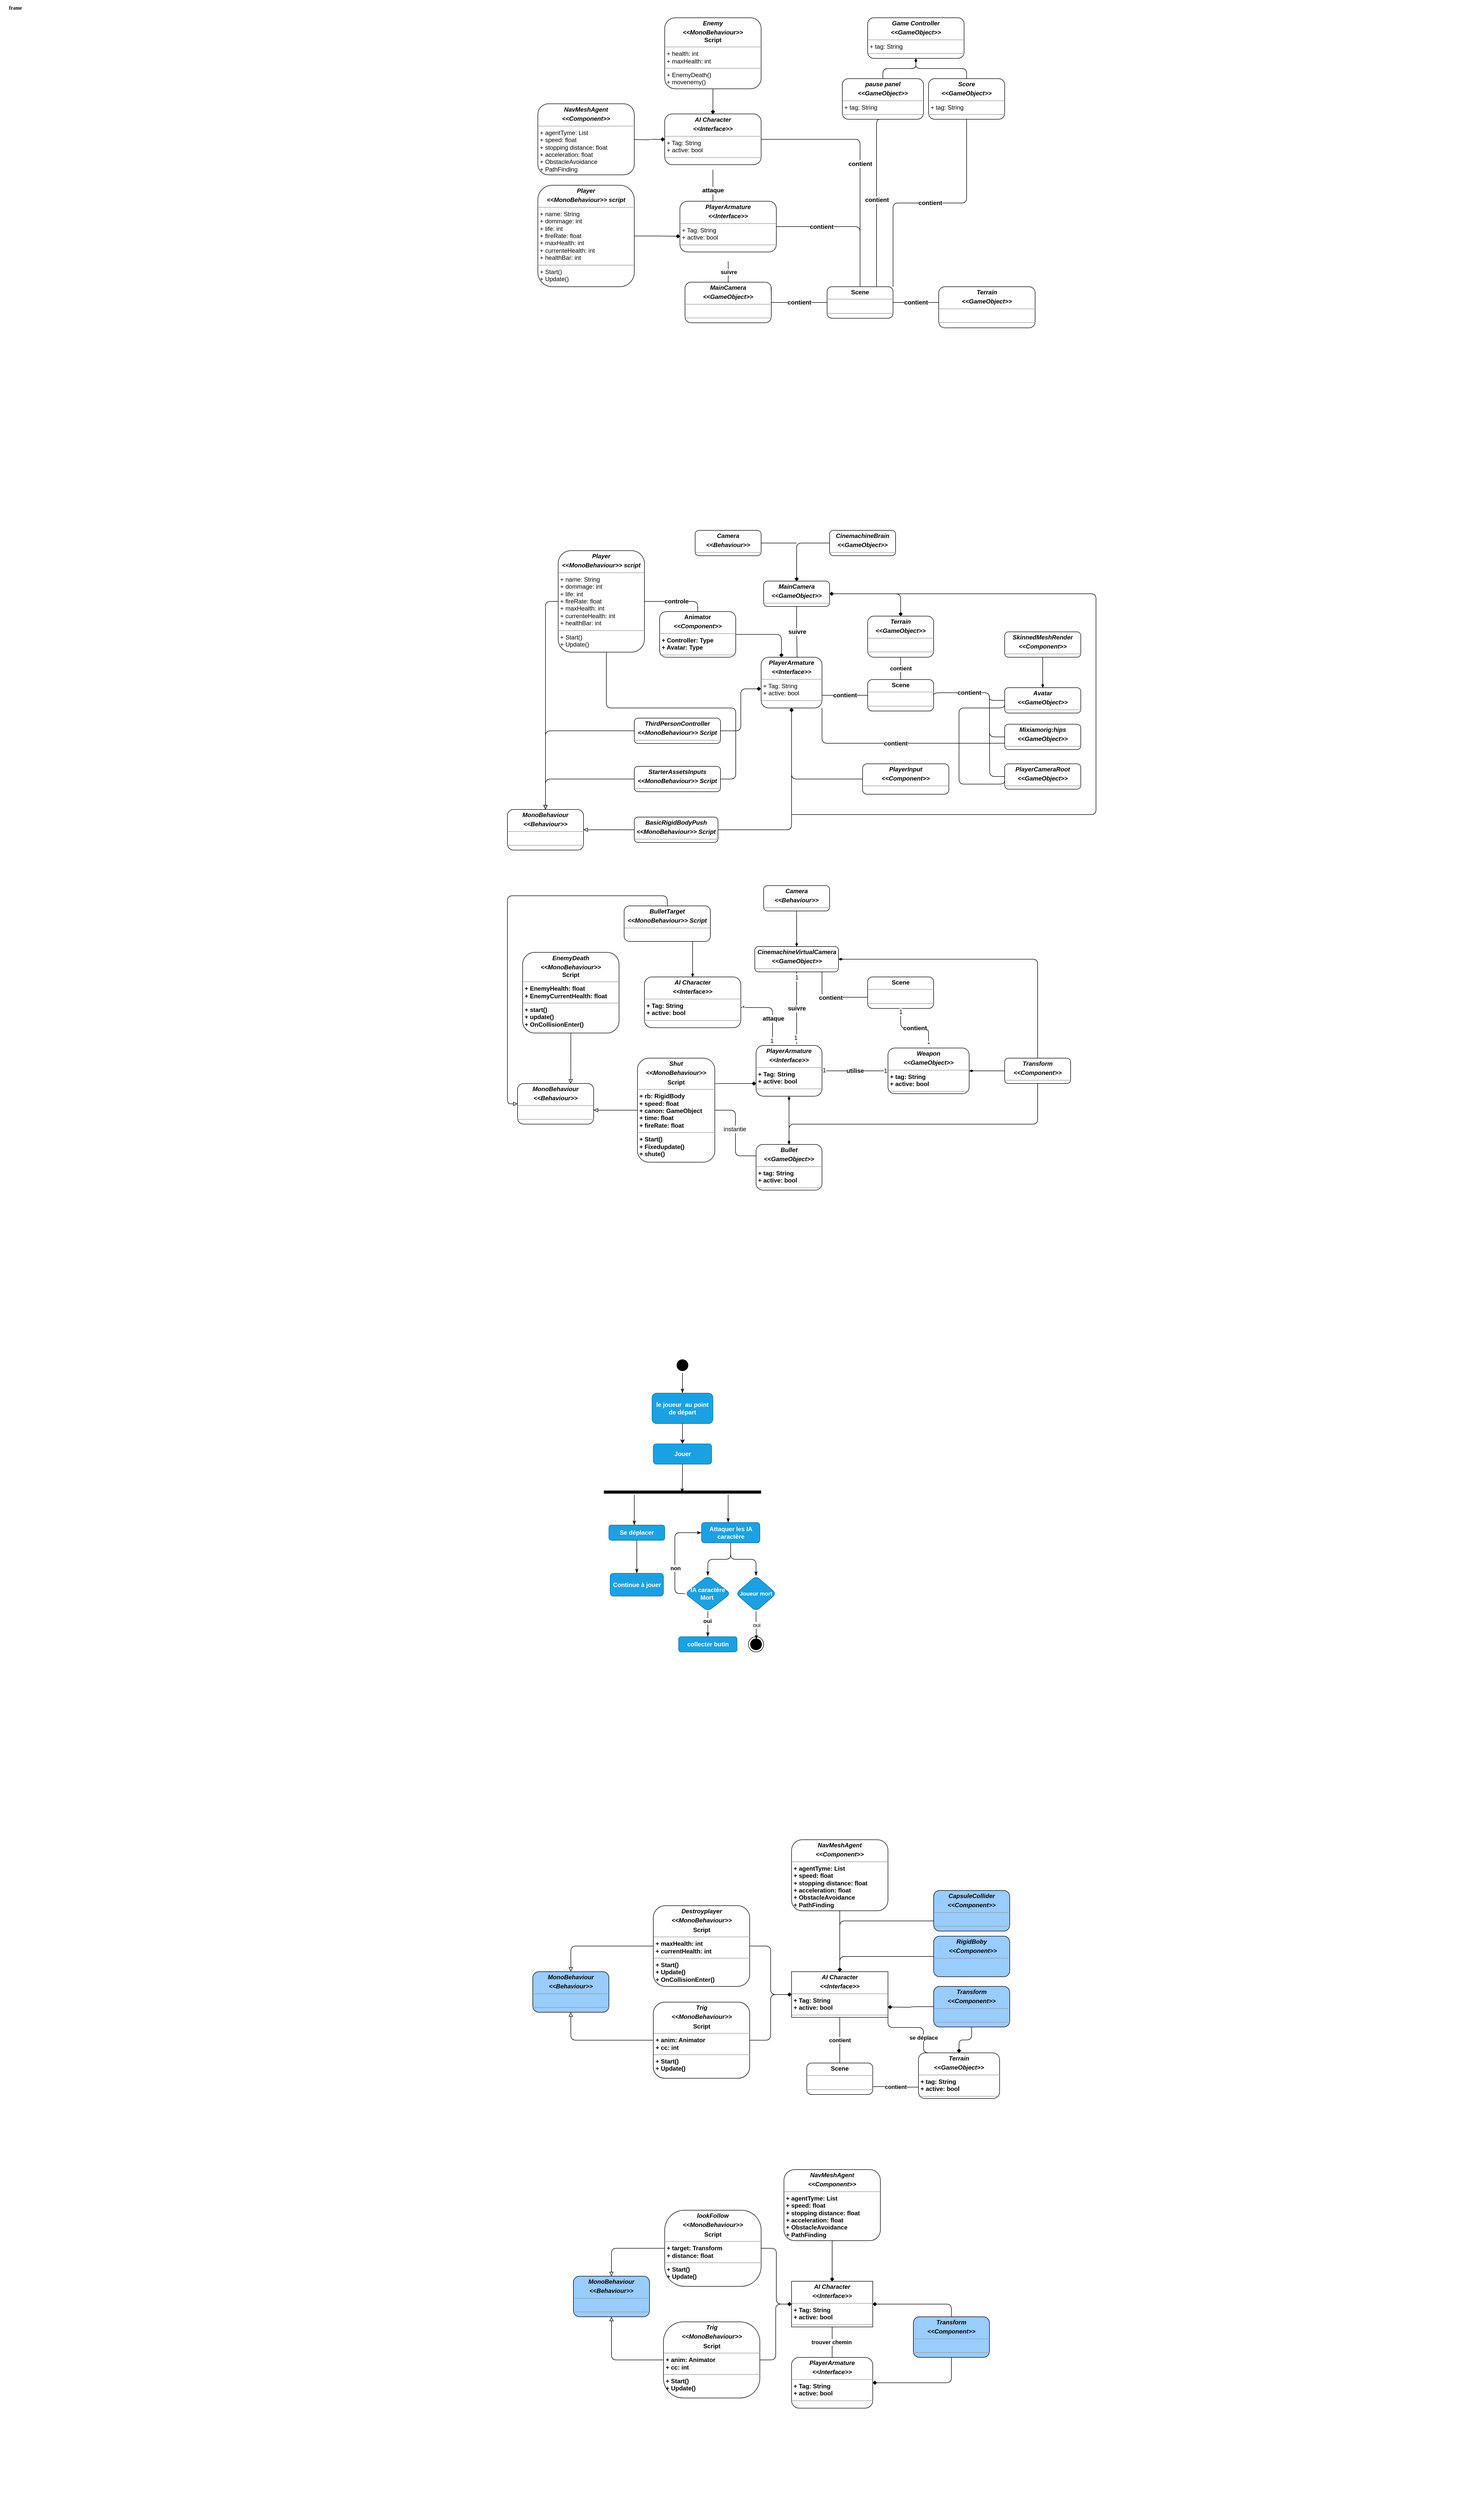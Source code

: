 <mxfile version="18.1.2" type="github" pages="2">
  <diagram name="Page-1" id="c4acf3e9-155e-7222-9cf6-157b1a14988f">
    <mxGraphModel dx="2768" dy="588" grid="1" gridSize="10" guides="1" tooltips="1" connect="1" arrows="1" fold="1" page="1" pageScale="1" pageWidth="850" pageHeight="1100" math="0" shadow="0">
      <root>
        <mxCell id="0" />
        <mxCell id="1" parent="0" />
        <mxCell id="17acba5748e5396b-1" value="frame" style="shape=umlFrame;rounded=1;shadow=0;comic=0;labelBackgroundColor=none;strokeWidth=1;fontFamily=Verdana;fontSize=10;align=center;fontStyle=1;swimlaneFillColor=default;strokeColor=none;labelBorderColor=none;fillColor=default;gradientColor=none;verticalAlign=middle;html=1;" parent="1" vertex="1">
          <mxGeometry x="-1310" y="115" width="2900" height="4925" as="geometry" />
        </mxCell>
        <mxCell id="VTFY2lhJQyV9ULb0k7AS-4" style="edgeStyle=orthogonalEdgeStyle;rounded=1;jumpSize=10;orthogonalLoop=1;jettySize=auto;html=1;startArrow=none;startFill=0;endArrow=diamond;endFill=1;startSize=6;entryX=0.5;entryY=0;entryDx=0;entryDy=0;" edge="1" parent="1" source="5d2195bd80daf111-11" target="VTFY2lhJQyV9ULb0k7AS-13">
          <mxGeometry relative="1" as="geometry">
            <mxPoint x="95" y="359.5" as="targetPoint" />
          </mxGeometry>
        </mxCell>
        <mxCell id="5d2195bd80daf111-11" value="&lt;p style=&quot;margin:0px;margin-top:4px;text-align:center;&quot;&gt;&lt;i&gt;&lt;b&gt;Enemy&lt;/b&gt;&lt;/i&gt;&lt;/p&gt;&lt;p style=&quot;margin:0px;margin-top:4px;text-align:center;&quot;&gt;&lt;b&gt;&lt;i&gt;&amp;lt;&amp;lt;MonoBehaviour&amp;gt;&amp;gt;&lt;/i&gt;&lt;br&gt;Script&lt;/b&gt;&lt;/p&gt;&lt;hr size=&quot;1&quot;&gt;&lt;p style=&quot;margin:0px;margin-left:4px;&quot;&gt;+ health: int&lt;br&gt;+ maxHealth: int&lt;/p&gt;&lt;hr size=&quot;1&quot;&gt;&lt;p style=&quot;margin:0px;margin-left:4px;&quot;&gt;+ EnemyDeath()&lt;br&gt;+ movenemy()&lt;/p&gt;" style="verticalAlign=top;align=left;overflow=fill;fontSize=12;fontFamily=Helvetica;html=1;rounded=1;shadow=0;comic=0;labelBackgroundColor=none;strokeWidth=1;" parent="1" vertex="1">
          <mxGeometry y="150" width="190" height="140" as="geometry" />
        </mxCell>
        <mxCell id="VTFY2lhJQyV9ULb0k7AS-9" value="contient" style="edgeStyle=orthogonalEdgeStyle;rounded=1;jumpSize=10;orthogonalLoop=1;jettySize=auto;html=1;exitX=1;exitY=0.5;exitDx=0;exitDy=0;startArrow=none;startFill=0;endArrow=none;endFill=0;startSize=6;fontStyle=1;entryX=0;entryY=0.5;entryDx=0;entryDy=0;fontSize=12;" edge="1" parent="1" source="VTFY2lhJQyV9ULb0k7AS-10" target="VTFY2lhJQyV9ULb0k7AS-8">
          <mxGeometry relative="1" as="geometry">
            <mxPoint x="220" y="715.0" as="sourcePoint" />
            <mxPoint x="320" y="737.471" as="targetPoint" />
          </mxGeometry>
        </mxCell>
        <mxCell id="VTFY2lhJQyV9ULb0k7AS-23" value="" style="edgeStyle=orthogonalEdgeStyle;rounded=1;jumpSize=10;orthogonalLoop=1;jettySize=auto;html=1;startArrow=diamondThin;startFill=1;endArrow=none;endFill=0;startSize=6;" edge="1" parent="1" source="5d2195bd80daf111-15" target="VTFY2lhJQyV9ULb0k7AS-22">
          <mxGeometry relative="1" as="geometry" />
        </mxCell>
        <mxCell id="VTFY2lhJQyV9ULb0k7AS-24" value="" style="edgeStyle=orthogonalEdgeStyle;rounded=1;jumpSize=10;orthogonalLoop=1;jettySize=auto;html=1;startArrow=diamondThin;startFill=1;endArrow=none;endFill=0;startSize=6;" edge="1" parent="1" source="5d2195bd80daf111-15" target="VTFY2lhJQyV9ULb0k7AS-22">
          <mxGeometry relative="1" as="geometry" />
        </mxCell>
        <mxCell id="VTFY2lhJQyV9ULb0k7AS-26" value="" style="edgeStyle=orthogonalEdgeStyle;rounded=1;jumpSize=10;orthogonalLoop=1;jettySize=auto;html=1;startArrow=diamondThin;startFill=1;endArrow=none;endFill=0;startSize=6;" edge="1" parent="1" source="5d2195bd80daf111-15" target="VTFY2lhJQyV9ULb0k7AS-25">
          <mxGeometry relative="1" as="geometry" />
        </mxCell>
        <mxCell id="5d2195bd80daf111-15" value="&lt;p style=&quot;margin:0px;margin-top:4px;text-align:center;&quot;&gt;&lt;i&gt;&lt;b&gt;Game Controller&lt;/b&gt;&lt;/i&gt;&lt;/p&gt;&lt;p style=&quot;margin:0px;margin-top:4px;text-align:center;&quot;&gt;&lt;i&gt;&lt;b&gt;&amp;lt;&amp;lt;GameObject&amp;gt;&amp;gt;&lt;/b&gt;&lt;/i&gt;&lt;br&gt;&lt;/p&gt;&lt;hr size=&quot;1&quot;&gt;&lt;p style=&quot;margin:0px;margin-left:4px;&quot;&gt;+ tag: String&lt;br&gt;&lt;/p&gt;&lt;hr size=&quot;1&quot;&gt;&lt;p style=&quot;margin:0px;margin-left:4px;&quot;&gt;&lt;br&gt;&lt;/p&gt;" style="verticalAlign=top;align=left;overflow=fill;fontSize=12;fontFamily=Helvetica;html=1;rounded=1;shadow=0;comic=0;labelBackgroundColor=none;strokeWidth=1;" parent="1" vertex="1">
          <mxGeometry x="400" y="150" width="190" height="80" as="geometry" />
        </mxCell>
        <mxCell id="VTFY2lhJQyV9ULb0k7AS-3" style="edgeStyle=orthogonalEdgeStyle;rounded=1;jumpSize=10;orthogonalLoop=1;jettySize=auto;html=1;exitX=1;exitY=0.5;exitDx=0;exitDy=0;entryX=0.001;entryY=0.691;entryDx=0;entryDy=0;entryPerimeter=0;startArrow=none;startFill=0;endArrow=diamond;endFill=1;startSize=6;" edge="1" parent="1" source="5d2195bd80daf111-18" target="VTFY2lhJQyV9ULb0k7AS-12">
          <mxGeometry relative="1" as="geometry">
            <mxPoint x="30.95" y="589.85" as="targetPoint" />
          </mxGeometry>
        </mxCell>
        <mxCell id="5d2195bd80daf111-18" value="&lt;p style=&quot;margin:0px;margin-top:4px;text-align:center;&quot;&gt;&lt;i&gt;&lt;b&gt;Player&lt;/b&gt;&lt;/i&gt;&lt;/p&gt;&lt;p style=&quot;margin:0px;margin-top:4px;text-align:center;&quot;&gt;&lt;b&gt;&lt;i&gt;&amp;lt;&amp;lt;MonoBehaviour&amp;gt;&amp;gt; script&lt;/i&gt;&lt;br&gt;&lt;/b&gt;&lt;/p&gt;&lt;hr size=&quot;1&quot;&gt;&lt;p style=&quot;margin:0px;margin-left:4px;&quot;&gt;+ name: String&lt;br&gt;+ dommage: int&lt;/p&gt;&lt;p style=&quot;margin:0px;margin-left:4px;&quot;&gt;+ life: int&lt;/p&gt;&lt;p style=&quot;margin:0px;margin-left:4px;&quot;&gt;+ fireRate: float&lt;/p&gt;&lt;p style=&quot;margin:0px;margin-left:4px;&quot;&gt;+ maxHealth: int&lt;/p&gt;&lt;p style=&quot;margin:0px;margin-left:4px;&quot;&gt;+ currenteHealth: int&lt;/p&gt;&lt;p style=&quot;margin:0px;margin-left:4px;&quot;&gt;+ healthBar: int&lt;/p&gt;&lt;hr size=&quot;1&quot;&gt;&lt;p style=&quot;margin:0px;margin-left:4px;&quot;&gt;+ Start()&lt;br&gt;+ Update()&lt;/p&gt;" style="verticalAlign=top;align=left;overflow=fill;fontSize=12;fontFamily=Helvetica;html=1;rounded=1;shadow=0;comic=0;labelBackgroundColor=none;strokeWidth=1;glass=0;" parent="1" vertex="1">
          <mxGeometry x="-250" y="480" width="190" height="200" as="geometry" />
        </mxCell>
        <mxCell id="VTFY2lhJQyV9ULb0k7AS-5" value="attaque" style="edgeStyle=orthogonalEdgeStyle;rounded=1;jumpSize=10;orthogonalLoop=1;jettySize=auto;html=1;exitX=0.5;exitY=1;exitDx=0;exitDy=0;startArrow=none;startFill=0;endArrow=none;endFill=0;startSize=6;fontStyle=1;fontSize=12;" edge="1" parent="1">
          <mxGeometry relative="1" as="geometry">
            <mxPoint x="95" y="449.5" as="sourcePoint" />
            <mxPoint x="95" y="530" as="targetPoint" />
          </mxGeometry>
        </mxCell>
        <mxCell id="VTFY2lhJQyV9ULb0k7AS-2" style="edgeStyle=orthogonalEdgeStyle;rounded=1;jumpSize=10;orthogonalLoop=1;jettySize=auto;html=1;startArrow=none;startFill=0;endArrow=diamond;endFill=1;startSize=6;entryX=0;entryY=0.5;entryDx=0;entryDy=0;" edge="1" parent="1" target="VTFY2lhJQyV9ULb0k7AS-13">
          <mxGeometry relative="1" as="geometry">
            <mxPoint x="-60" y="390.0" as="sourcePoint" />
            <mxPoint y="404.5" as="targetPoint" />
          </mxGeometry>
        </mxCell>
        <mxCell id="VTFY2lhJQyV9ULb0k7AS-6" value="suivre" style="edgeStyle=orthogonalEdgeStyle;rounded=1;jumpSize=10;orthogonalLoop=1;jettySize=auto;html=1;startArrow=none;startFill=0;endArrow=none;endFill=0;startSize=6;fontStyle=1;entryX=0.5;entryY=0;entryDx=0;entryDy=0;" edge="1" parent="1" target="VTFY2lhJQyV9ULb0k7AS-10">
          <mxGeometry relative="1" as="geometry">
            <mxPoint x="125" y="630" as="sourcePoint" />
            <mxPoint x="125" y="692" as="targetPoint" />
          </mxGeometry>
        </mxCell>
        <mxCell id="VTFY2lhJQyV9ULb0k7AS-16" value="contient" style="edgeStyle=orthogonalEdgeStyle;rounded=1;jumpSize=10;orthogonalLoop=1;jettySize=auto;html=1;entryX=0;entryY=0.383;entryDx=0;entryDy=0;startArrow=none;startFill=0;endArrow=none;endFill=0;startSize=6;fontStyle=1;entryPerimeter=0;fontSize=12;" edge="1" parent="1" source="VTFY2lhJQyV9ULb0k7AS-8" target="VTFY2lhJQyV9ULb0k7AS-15">
          <mxGeometry relative="1" as="geometry" />
        </mxCell>
        <mxCell id="VTFY2lhJQyV9ULb0k7AS-8" value="&lt;p style=&quot;margin:0px;margin-top:4px;text-align:center;&quot;&gt;&lt;b&gt;Scene&lt;/b&gt;&lt;/p&gt;&lt;hr size=&quot;1&quot;&gt;&lt;p style=&quot;margin:0px;margin-left:4px;&quot;&gt;&lt;br&gt;&lt;/p&gt;&lt;hr size=&quot;1&quot;&gt;&lt;p style=&quot;margin:0px;margin-left:4px;&quot;&gt;&lt;br&gt;&lt;/p&gt;&lt;p style=&quot;margin:0px;margin-left:4px;&quot;&gt;&lt;br&gt;&lt;/p&gt;" style="verticalAlign=top;align=left;overflow=fill;fontSize=12;fontFamily=Helvetica;html=1;rounded=1;glass=0;" vertex="1" parent="1">
          <mxGeometry x="320" y="680" width="130" height="62" as="geometry" />
        </mxCell>
        <mxCell id="VTFY2lhJQyV9ULb0k7AS-10" value="&lt;p style=&quot;margin:0px;margin-top:4px;text-align:center;&quot;&gt;&lt;i style=&quot;background-color: initial;&quot;&gt;&lt;b&gt;MainCamera&lt;/b&gt;&lt;/i&gt;&lt;/p&gt;&lt;p style=&quot;margin:0px;margin-top:4px;text-align:center;&quot;&gt;&lt;i style=&quot;background-color: initial;&quot;&gt;&lt;b&gt;&amp;lt;&amp;lt;GameObject&amp;gt;&amp;gt;&lt;/b&gt;&lt;/i&gt;&lt;br&gt;&lt;/p&gt;&lt;hr size=&quot;1&quot;&gt;&lt;p style=&quot;margin:0px;margin-left:4px;&quot;&gt;&lt;br&gt;&lt;/p&gt;&lt;hr size=&quot;1&quot;&gt;&lt;p style=&quot;margin:0px;margin-left:4px;&quot;&gt;&lt;br&gt;&lt;/p&gt;&lt;p style=&quot;margin:0px;margin-left:4px;&quot;&gt;&lt;br&gt;&lt;/p&gt;" style="verticalAlign=top;align=left;overflow=fill;fontSize=12;fontFamily=Helvetica;html=1;rounded=1;glass=0;" vertex="1" parent="1">
          <mxGeometry x="40" y="671" width="170" height="80" as="geometry" />
        </mxCell>
        <mxCell id="VTFY2lhJQyV9ULb0k7AS-17" value="contient" style="edgeStyle=orthogonalEdgeStyle;rounded=1;jumpSize=10;orthogonalLoop=1;jettySize=auto;html=1;startArrow=none;startFill=0;endArrow=none;endFill=0;startSize=6;fontStyle=1;fontSize=12;" edge="1" parent="1" source="VTFY2lhJQyV9ULb0k7AS-12" target="VTFY2lhJQyV9ULb0k7AS-8">
          <mxGeometry x="-0.365" relative="1" as="geometry">
            <mxPoint x="-1" as="offset" />
          </mxGeometry>
        </mxCell>
        <mxCell id="VTFY2lhJQyV9ULb0k7AS-12" value="&lt;p style=&quot;margin:0px;margin-top:4px;text-align:center;&quot;&gt;&lt;i&gt;&lt;b&gt;PlayerArmature&lt;/b&gt;&lt;/i&gt;&lt;/p&gt;&lt;p style=&quot;margin:0px;margin-top:4px;text-align:center;&quot;&gt;&lt;i&gt;&lt;b&gt;&amp;lt;&amp;lt;Interface&amp;gt;&amp;gt;&lt;/b&gt;&lt;/i&gt;&lt;br&gt;&lt;/p&gt;&lt;hr size=&quot;1&quot;&gt;&lt;p style=&quot;margin:0px;margin-left:4px;&quot;&gt;+ Tag: String&lt;br&gt;&lt;/p&gt;&lt;p style=&quot;margin:0px;margin-left:4px;&quot;&gt;+ active: bool&lt;/p&gt;&lt;hr size=&quot;1&quot;&gt;&lt;p style=&quot;margin:0px;margin-left:4px;&quot;&gt;&lt;br&gt;&lt;/p&gt;&lt;p style=&quot;margin:0px;margin-left:4px;&quot;&gt;&lt;br&gt;&lt;/p&gt;" style="verticalAlign=top;align=left;overflow=fill;fontSize=12;fontFamily=Helvetica;html=1;rounded=1;glass=0;" vertex="1" parent="1">
          <mxGeometry x="30" y="511.5" width="190" height="100" as="geometry" />
        </mxCell>
        <mxCell id="VTFY2lhJQyV9ULb0k7AS-18" value="contient" style="edgeStyle=orthogonalEdgeStyle;rounded=1;jumpSize=10;orthogonalLoop=1;jettySize=auto;html=1;exitX=1;exitY=0.5;exitDx=0;exitDy=0;startArrow=none;startFill=0;endArrow=none;endFill=0;startSize=6;fontStyle=1;fontSize=12;" edge="1" parent="1" source="VTFY2lhJQyV9ULb0k7AS-13" target="VTFY2lhJQyV9ULb0k7AS-8">
          <mxGeometry relative="1" as="geometry">
            <mxPoint x="400" y="680" as="targetPoint" />
          </mxGeometry>
        </mxCell>
        <mxCell id="VTFY2lhJQyV9ULb0k7AS-13" value="&lt;p style=&quot;margin:0px;margin-top:4px;text-align:center;&quot;&gt;&lt;b&gt;&lt;i&gt;AI Character&lt;/i&gt;&lt;/b&gt;&lt;br&gt;&lt;/p&gt;&lt;p style=&quot;margin:0px;margin-top:4px;text-align:center;&quot;&gt;&lt;i&gt;&lt;b&gt;&amp;lt;&amp;lt;Interface&amp;gt;&amp;gt;&lt;/b&gt;&lt;/i&gt;&lt;br&gt;&lt;/p&gt;&lt;hr size=&quot;1&quot;&gt;&lt;p style=&quot;margin:0px;margin-left:4px;&quot;&gt;+ Tag: String&lt;br&gt;&lt;/p&gt;&lt;p style=&quot;margin:0px;margin-left:4px;&quot;&gt;+ active: bool&lt;/p&gt;&lt;hr size=&quot;1&quot;&gt;&lt;p style=&quot;margin:0px;margin-left:4px;&quot;&gt;&lt;br&gt;&lt;/p&gt;&lt;p style=&quot;margin:0px;margin-left:4px;&quot;&gt;&lt;br&gt;&lt;/p&gt;" style="verticalAlign=top;align=left;overflow=fill;fontSize=12;fontFamily=Helvetica;html=1;rounded=1;glass=0;" vertex="1" parent="1">
          <mxGeometry y="339.5" width="190" height="100" as="geometry" />
        </mxCell>
        <mxCell id="VTFY2lhJQyV9ULb0k7AS-14" style="edgeStyle=orthogonalEdgeStyle;rounded=1;jumpSize=10;orthogonalLoop=1;jettySize=auto;html=1;exitX=1;exitY=0.25;exitDx=0;exitDy=0;entryX=0.997;entryY=0.125;entryDx=0;entryDy=0;entryPerimeter=0;startArrow=none;startFill=0;endArrow=none;endFill=0;startSize=6;" edge="1" parent="1" source="VTFY2lhJQyV9ULb0k7AS-10" target="VTFY2lhJQyV9ULb0k7AS-10">
          <mxGeometry relative="1" as="geometry" />
        </mxCell>
        <mxCell id="VTFY2lhJQyV9ULb0k7AS-15" value="&lt;p style=&quot;margin:0px;margin-top:4px;text-align:center;&quot;&gt;&lt;i&gt;&lt;b&gt;Terrain&lt;/b&gt;&lt;/i&gt;&lt;/p&gt;&lt;p style=&quot;margin:0px;margin-top:4px;text-align:center;&quot;&gt;&lt;i&gt;&lt;b&gt;&amp;lt;&amp;lt;GameObject&amp;gt;&amp;gt;&lt;/b&gt;&lt;/i&gt;&lt;br&gt;&lt;/p&gt;&lt;hr size=&quot;1&quot;&gt;&lt;p style=&quot;margin:0px;margin-left:4px;&quot;&gt;&lt;br&gt;&lt;/p&gt;&lt;hr size=&quot;1&quot;&gt;&lt;p style=&quot;margin:0px;margin-left:4px;&quot;&gt;&lt;br&gt;&lt;/p&gt;" style="verticalAlign=top;align=left;overflow=fill;fontSize=12;fontFamily=Helvetica;html=1;rounded=1;glass=0;" vertex="1" parent="1">
          <mxGeometry x="540" y="680" width="190" height="81" as="geometry" />
        </mxCell>
        <mxCell id="VTFY2lhJQyV9ULb0k7AS-27" value="contient" style="edgeStyle=orthogonalEdgeStyle;rounded=1;jumpSize=10;orthogonalLoop=1;jettySize=auto;html=1;exitX=0.5;exitY=1;exitDx=0;exitDy=0;entryX=0.75;entryY=0;entryDx=0;entryDy=0;startArrow=none;startFill=0;endArrow=none;endFill=0;startSize=6;fontStyle=1;fontSize=12;" edge="1" parent="1" source="VTFY2lhJQyV9ULb0k7AS-22" target="VTFY2lhJQyV9ULb0k7AS-8">
          <mxGeometry relative="1" as="geometry">
            <Array as="points">
              <mxPoint x="418" y="350" />
            </Array>
          </mxGeometry>
        </mxCell>
        <mxCell id="VTFY2lhJQyV9ULb0k7AS-22" value="&lt;p style=&quot;margin:0px;margin-top:4px;text-align:center;&quot;&gt;&lt;i style=&quot;background-color: initial;&quot;&gt;&lt;b&gt;pause panel&lt;/b&gt;&lt;/i&gt;&lt;/p&gt;&lt;p style=&quot;margin:0px;margin-top:4px;text-align:center;&quot;&gt;&lt;i style=&quot;background-color: initial;&quot;&gt;&lt;b&gt;&amp;lt;&amp;lt;GameObject&amp;gt;&amp;gt;&lt;/b&gt;&lt;/i&gt;&lt;br&gt;&lt;/p&gt;&lt;hr size=&quot;1&quot;&gt;&lt;p style=&quot;margin:0px;margin-left:4px;&quot;&gt;+ tag: String&lt;br&gt;&lt;/p&gt;&lt;hr size=&quot;1&quot;&gt;&lt;p style=&quot;margin:0px;margin-left:4px;&quot;&gt;&lt;br&gt;&lt;/p&gt;" style="verticalAlign=top;align=left;overflow=fill;fontSize=12;fontFamily=Helvetica;html=1;rounded=1;shadow=0;comic=0;labelBackgroundColor=none;strokeWidth=1;" vertex="1" parent="1">
          <mxGeometry x="350" y="270" width="160" height="80" as="geometry" />
        </mxCell>
        <mxCell id="VTFY2lhJQyV9ULb0k7AS-28" value="contient" style="edgeStyle=orthogonalEdgeStyle;rounded=1;jumpSize=10;orthogonalLoop=1;jettySize=auto;html=1;exitX=0.5;exitY=1;exitDx=0;exitDy=0;entryX=1;entryY=0;entryDx=0;entryDy=0;startArrow=none;startFill=0;endArrow=none;endFill=0;startSize=6;fontStyle=1;fontSize=12;" edge="1" parent="1" source="VTFY2lhJQyV9ULb0k7AS-25" target="VTFY2lhJQyV9ULb0k7AS-8">
          <mxGeometry relative="1" as="geometry" />
        </mxCell>
        <mxCell id="VTFY2lhJQyV9ULb0k7AS-25" value="&lt;p style=&quot;margin:0px;margin-top:4px;text-align:center;&quot;&gt;&lt;i style=&quot;background-color: initial;&quot;&gt;&lt;b&gt;Score&lt;/b&gt;&lt;/i&gt;&lt;/p&gt;&lt;p style=&quot;margin:0px;margin-top:4px;text-align:center;&quot;&gt;&lt;i style=&quot;background-color: initial;&quot;&gt;&lt;b&gt;&amp;lt;&amp;lt;GameObject&amp;gt;&amp;gt;&lt;/b&gt;&lt;/i&gt;&lt;br&gt;&lt;/p&gt;&lt;hr size=&quot;1&quot;&gt;&lt;p style=&quot;margin:0px;margin-left:4px;&quot;&gt;+ tag: String&lt;br&gt;&lt;/p&gt;&lt;hr size=&quot;1&quot;&gt;&lt;p style=&quot;margin:0px;margin-left:4px;&quot;&gt;&lt;br&gt;&lt;/p&gt;" style="verticalAlign=top;align=left;overflow=fill;fontSize=12;fontFamily=Helvetica;html=1;rounded=1;shadow=0;comic=0;labelBackgroundColor=none;strokeWidth=1;" vertex="1" parent="1">
          <mxGeometry x="520" y="270" width="150" height="80" as="geometry" />
        </mxCell>
        <mxCell id="VTFY2lhJQyV9ULb0k7AS-62" style="edgeStyle=orthogonalEdgeStyle;rounded=1;jumpSize=10;orthogonalLoop=1;jettySize=auto;html=1;exitX=0;exitY=0.5;exitDx=0;exitDy=0;entryX=0.5;entryY=1;entryDx=0;entryDy=0;startArrow=none;startFill=0;endArrow=diamond;endFill=1;startSize=6;" edge="1" parent="1" source="VTFY2lhJQyV9ULb0k7AS-29" target="VTFY2lhJQyV9ULb0k7AS-39">
          <mxGeometry relative="1" as="geometry" />
        </mxCell>
        <mxCell id="VTFY2lhJQyV9ULb0k7AS-29" value="&lt;p style=&quot;margin:0px;margin-top:4px;text-align:center;&quot;&gt;&lt;i&gt;PlayerInput&lt;/i&gt;&lt;/p&gt;&lt;p style=&quot;margin:0px;margin-top:4px;text-align:center;&quot;&gt;&lt;i&gt;&amp;lt;&amp;lt;Component&amp;gt;&amp;gt;&lt;/i&gt;&lt;/p&gt;&lt;hr size=&quot;1&quot;&gt;&lt;p style=&quot;margin:0px;margin-left:4px;&quot;&gt;&lt;br&gt;&lt;br&gt;&lt;/p&gt;&lt;hr size=&quot;1&quot;&gt;&lt;p style=&quot;margin:0px;margin-left:4px;&quot;&gt;&lt;br&gt;&lt;/p&gt;" style="verticalAlign=top;align=left;overflow=fill;fontSize=12;fontFamily=Helvetica;html=1;rounded=1;shadow=0;glass=0;fontStyle=1;" vertex="1" parent="1">
          <mxGeometry x="390" y="1620" width="170" height="60" as="geometry" />
        </mxCell>
        <mxCell id="VTFY2lhJQyV9ULb0k7AS-30" value="&lt;p style=&quot;margin:0px;margin-top:4px;text-align:center;&quot;&gt;&lt;i&gt;MonoBehaviour&lt;/i&gt;&lt;i&gt;&lt;br&gt;&lt;/i&gt;&lt;/p&gt;&lt;p style=&quot;margin:0px;margin-top:4px;text-align:center;&quot;&gt;&lt;i&gt;&amp;lt;&amp;lt;Behaviour&amp;gt;&amp;gt;&lt;/i&gt;&lt;br&gt;&lt;/p&gt;&lt;hr size=&quot;1&quot;&gt;&lt;p style=&quot;margin:0px;margin-left:4px;&quot;&gt;&lt;br&gt;&lt;/p&gt;&lt;hr size=&quot;1&quot;&gt;&lt;p style=&quot;margin:0px;margin-left:4px;&quot;&gt;&lt;br&gt;&lt;/p&gt;" style="verticalAlign=top;align=left;overflow=fill;fontSize=12;fontFamily=Helvetica;html=1;rounded=1;shadow=0;glass=0;fontStyle=1;" vertex="1" parent="1">
          <mxGeometry x="-310" y="1710" width="150" height="80" as="geometry" />
        </mxCell>
        <mxCell id="VTFY2lhJQyV9ULb0k7AS-40" style="edgeStyle=orthogonalEdgeStyle;rounded=1;jumpSize=10;orthogonalLoop=1;jettySize=auto;html=1;exitX=0;exitY=0.5;exitDx=0;exitDy=0;entryX=0.5;entryY=0;entryDx=0;entryDy=0;startArrow=none;startFill=0;endArrow=block;endFill=0;startSize=6;" edge="1" parent="1" source="VTFY2lhJQyV9ULb0k7AS-31" target="VTFY2lhJQyV9ULb0k7AS-30">
          <mxGeometry relative="1" as="geometry" />
        </mxCell>
        <mxCell id="VTFY2lhJQyV9ULb0k7AS-47" style="edgeStyle=orthogonalEdgeStyle;rounded=1;jumpSize=10;orthogonalLoop=1;jettySize=auto;html=1;entryX=1;entryY=0.5;entryDx=0;entryDy=0;startArrow=none;startFill=0;endArrow=none;endFill=0;startSize=6;" edge="1" parent="1" source="VTFY2lhJQyV9ULb0k7AS-31" target="VTFY2lhJQyV9ULb0k7AS-36">
          <mxGeometry relative="1" as="geometry">
            <Array as="points">
              <mxPoint x="-115" y="1510" />
              <mxPoint x="140" y="1510" />
              <mxPoint x="140" y="1650" />
            </Array>
          </mxGeometry>
        </mxCell>
        <mxCell id="VTFY2lhJQyV9ULb0k7AS-60" value="controle" style="edgeStyle=orthogonalEdgeStyle;rounded=1;jumpSize=10;orthogonalLoop=1;jettySize=auto;html=1;exitX=1;exitY=0.5;exitDx=0;exitDy=0;entryX=0.5;entryY=0;entryDx=0;entryDy=0;startArrow=none;startFill=0;endArrow=none;endFill=0;startSize=6;fontStyle=1;fontSize=12;" edge="1" parent="1" source="VTFY2lhJQyV9ULb0k7AS-31" target="VTFY2lhJQyV9ULb0k7AS-59">
          <mxGeometry relative="1" as="geometry" />
        </mxCell>
        <mxCell id="VTFY2lhJQyV9ULb0k7AS-31" value="&lt;p style=&quot;margin:0px;margin-top:4px;text-align:center;&quot;&gt;&lt;i&gt;&lt;b&gt;Player&lt;/b&gt;&lt;/i&gt;&lt;/p&gt;&lt;p style=&quot;margin:0px;margin-top:4px;text-align:center;&quot;&gt;&lt;b&gt;&lt;i&gt;&amp;lt;&amp;lt;MonoBehaviour&amp;gt;&amp;gt; script&lt;/i&gt;&lt;br&gt;&lt;/b&gt;&lt;/p&gt;&lt;hr size=&quot;1&quot;&gt;&lt;p style=&quot;margin:0px;margin-left:4px;&quot;&gt;+ name: String&lt;br&gt;+ dommage: int&lt;/p&gt;&lt;p style=&quot;margin:0px;margin-left:4px;&quot;&gt;+ life: int&lt;/p&gt;&lt;p style=&quot;margin:0px;margin-left:4px;&quot;&gt;+ fireRate: float&lt;/p&gt;&lt;p style=&quot;margin:0px;margin-left:4px;&quot;&gt;+ maxHealth: int&lt;/p&gt;&lt;p style=&quot;margin:0px;margin-left:4px;&quot;&gt;+ currenteHealth: int&lt;/p&gt;&lt;p style=&quot;margin:0px;margin-left:4px;&quot;&gt;+ healthBar: int&lt;/p&gt;&lt;hr size=&quot;1&quot;&gt;&lt;p style=&quot;margin:0px;margin-left:4px;&quot;&gt;+ Start()&lt;br&gt;+ Update()&lt;/p&gt;" style="verticalAlign=top;align=left;overflow=fill;fontSize=12;fontFamily=Helvetica;html=1;rounded=1;shadow=0;comic=0;labelBackgroundColor=none;strokeWidth=1;glass=0;" vertex="1" parent="1">
          <mxGeometry x="-210" y="1200" width="170" height="200" as="geometry" />
        </mxCell>
        <mxCell id="VTFY2lhJQyV9ULb0k7AS-44" style="edgeStyle=orthogonalEdgeStyle;rounded=1;jumpSize=10;orthogonalLoop=1;jettySize=auto;html=1;exitX=0;exitY=0.5;exitDx=0;exitDy=0;entryX=0.5;entryY=0;entryDx=0;entryDy=0;startArrow=none;startFill=0;endArrow=block;endFill=0;startSize=6;" edge="1" parent="1" source="VTFY2lhJQyV9ULb0k7AS-34" target="VTFY2lhJQyV9ULb0k7AS-30">
          <mxGeometry relative="1" as="geometry" />
        </mxCell>
        <mxCell id="VTFY2lhJQyV9ULb0k7AS-53" style="edgeStyle=orthogonalEdgeStyle;rounded=1;jumpSize=10;orthogonalLoop=1;jettySize=auto;html=1;exitX=1;exitY=0.5;exitDx=0;exitDy=0;entryX=-0.003;entryY=0.622;entryDx=0;entryDy=0;entryPerimeter=0;startArrow=none;startFill=0;endArrow=diamond;endFill=1;startSize=6;" edge="1" parent="1" source="VTFY2lhJQyV9ULb0k7AS-34" target="VTFY2lhJQyV9ULb0k7AS-39">
          <mxGeometry relative="1" as="geometry" />
        </mxCell>
        <mxCell id="VTFY2lhJQyV9ULb0k7AS-34" value="&lt;p style=&quot;margin:0px;margin-top:4px;text-align:center;&quot;&gt;&lt;i&gt;ThirdPersonController&lt;/i&gt;&lt;i&gt;&lt;br&gt;&lt;/i&gt;&lt;/p&gt;&lt;p style=&quot;margin:0px;margin-top:4px;text-align:center;&quot;&gt;&lt;i&gt;&amp;lt;&amp;lt;&lt;/i&gt;&lt;i&gt;MonoBehaviour&lt;/i&gt;&lt;i&gt;&amp;gt;&amp;gt; Script&lt;/i&gt;&lt;br&gt;&lt;/p&gt;&lt;hr size=&quot;1&quot;&gt;&lt;p style=&quot;margin:0px;margin-left:4px;&quot;&gt;&lt;br&gt;&lt;/p&gt;&lt;hr size=&quot;1&quot;&gt;&lt;p style=&quot;margin:0px;margin-left:4px;&quot;&gt;&lt;br&gt;&lt;/p&gt;" style="verticalAlign=top;align=left;overflow=fill;fontSize=12;fontFamily=Helvetica;html=1;rounded=1;shadow=0;glass=0;fontStyle=1;" vertex="1" parent="1">
          <mxGeometry x="-60" y="1530" width="170" height="50" as="geometry" />
        </mxCell>
        <mxCell id="VTFY2lhJQyV9ULb0k7AS-46" style="edgeStyle=orthogonalEdgeStyle;rounded=1;jumpSize=10;orthogonalLoop=1;jettySize=auto;html=1;exitX=0;exitY=0.5;exitDx=0;exitDy=0;entryX=0.5;entryY=0;entryDx=0;entryDy=0;startArrow=none;startFill=0;endArrow=block;endFill=0;startSize=6;" edge="1" parent="1" source="VTFY2lhJQyV9ULb0k7AS-36" target="VTFY2lhJQyV9ULb0k7AS-30">
          <mxGeometry relative="1" as="geometry" />
        </mxCell>
        <mxCell id="VTFY2lhJQyV9ULb0k7AS-36" value="&lt;p style=&quot;margin:0px;margin-top:4px;text-align:center;&quot;&gt;&lt;i&gt;StarterAssetsInputs&lt;/i&gt;&lt;i&gt;&lt;br&gt;&lt;/i&gt;&lt;/p&gt;&lt;p style=&quot;margin:0px;margin-top:4px;text-align:center;&quot;&gt;&lt;i&gt;&amp;lt;&amp;lt;&lt;/i&gt;&lt;i&gt;MonoBehaviour&lt;/i&gt;&lt;i&gt;&amp;gt;&amp;gt; Script&lt;/i&gt;&lt;br&gt;&lt;/p&gt;&lt;hr size=&quot;1&quot;&gt;&lt;p style=&quot;margin:0px;margin-left:4px;&quot;&gt;&lt;br&gt;&lt;/p&gt;&lt;hr size=&quot;1&quot;&gt;&lt;p style=&quot;margin:0px;margin-left:4px;&quot;&gt;&lt;br&gt;&lt;/p&gt;" style="verticalAlign=top;align=left;overflow=fill;fontSize=12;fontFamily=Helvetica;html=1;rounded=1;shadow=0;glass=0;fontStyle=1;" vertex="1" parent="1">
          <mxGeometry x="-60" y="1625" width="170" height="50" as="geometry" />
        </mxCell>
        <mxCell id="VTFY2lhJQyV9ULb0k7AS-50" style="edgeStyle=orthogonalEdgeStyle;rounded=1;jumpSize=10;orthogonalLoop=1;jettySize=auto;html=1;startArrow=none;startFill=0;endArrow=block;endFill=0;startSize=6;" edge="1" parent="1" source="VTFY2lhJQyV9ULb0k7AS-37" target="VTFY2lhJQyV9ULb0k7AS-30">
          <mxGeometry relative="1" as="geometry" />
        </mxCell>
        <mxCell id="VTFY2lhJQyV9ULb0k7AS-51" style="edgeStyle=orthogonalEdgeStyle;rounded=1;jumpSize=10;orthogonalLoop=1;jettySize=auto;html=1;exitX=1;exitY=0.5;exitDx=0;exitDy=0;entryX=0.5;entryY=1;entryDx=0;entryDy=0;startArrow=none;startFill=0;endArrow=diamond;endFill=1;startSize=6;" edge="1" parent="1" source="VTFY2lhJQyV9ULb0k7AS-37" target="VTFY2lhJQyV9ULb0k7AS-39">
          <mxGeometry relative="1" as="geometry" />
        </mxCell>
        <mxCell id="VTFY2lhJQyV9ULb0k7AS-37" value="&lt;p style=&quot;margin:0px;margin-top:4px;text-align:center;&quot;&gt;&lt;i style=&quot;background-color: initial;&quot;&gt;BasicRigidBodyPush&lt;/i&gt;&lt;/p&gt;&lt;p style=&quot;margin:0px;margin-top:4px;text-align:center;&quot;&gt;&lt;i style=&quot;background-color: initial;&quot;&gt;&amp;lt;&amp;lt;&lt;/i&gt;&lt;i style=&quot;background-color: initial;&quot;&gt;MonoBehaviour&lt;/i&gt;&lt;i style=&quot;background-color: initial;&quot;&gt;&amp;gt;&amp;gt; Script&lt;/i&gt;&lt;br&gt;&lt;/p&gt;&lt;hr size=&quot;1&quot;&gt;&lt;p style=&quot;margin:0px;margin-left:4px;&quot;&gt;&lt;br&gt;&lt;/p&gt;&lt;hr size=&quot;1&quot;&gt;&lt;p style=&quot;margin:0px;margin-left:4px;&quot;&gt;&lt;br&gt;&lt;/p&gt;" style="verticalAlign=top;align=left;overflow=fill;fontSize=12;fontFamily=Helvetica;html=1;rounded=1;shadow=0;glass=0;fontStyle=1;" vertex="1" parent="1">
          <mxGeometry x="-60" y="1725" width="165" height="50" as="geometry" />
        </mxCell>
        <mxCell id="VTFY2lhJQyV9ULb0k7AS-72" value="contient" style="edgeStyle=orthogonalEdgeStyle;rounded=1;jumpSize=10;orthogonalLoop=1;jettySize=auto;html=1;exitX=1;exitY=0.75;exitDx=0;exitDy=0;entryX=0;entryY=0.5;entryDx=0;entryDy=0;startArrow=none;startFill=0;endArrow=none;endFill=0;startSize=6;fontStyle=1;fontSize=12;" edge="1" parent="1" source="VTFY2lhJQyV9ULb0k7AS-39" target="VTFY2lhJQyV9ULb0k7AS-67">
          <mxGeometry relative="1" as="geometry" />
        </mxCell>
        <mxCell id="VTFY2lhJQyV9ULb0k7AS-39" value="&lt;p style=&quot;margin:0px;margin-top:4px;text-align:center;&quot;&gt;&lt;i&gt;&lt;b&gt;PlayerArmature&lt;/b&gt;&lt;/i&gt;&lt;/p&gt;&lt;p style=&quot;margin:0px;margin-top:4px;text-align:center;&quot;&gt;&lt;i&gt;&lt;b&gt;&amp;lt;&amp;lt;Interface&amp;gt;&amp;gt;&lt;/b&gt;&lt;/i&gt;&lt;br&gt;&lt;/p&gt;&lt;hr size=&quot;1&quot;&gt;&lt;p style=&quot;margin:0px;margin-left:4px;&quot;&gt;+ Tag: String&lt;br&gt;&lt;/p&gt;&lt;p style=&quot;margin:0px;margin-left:4px;&quot;&gt;+ active: bool&lt;/p&gt;&lt;hr size=&quot;1&quot;&gt;&lt;p style=&quot;margin:0px;margin-left:4px;&quot;&gt;&lt;br&gt;&lt;/p&gt;&lt;p style=&quot;margin:0px;margin-left:4px;&quot;&gt;&lt;br&gt;&lt;/p&gt;" style="verticalAlign=top;align=left;overflow=fill;fontSize=12;fontFamily=Helvetica;html=1;rounded=1;glass=0;" vertex="1" parent="1">
          <mxGeometry x="190" y="1410" width="120" height="100" as="geometry" />
        </mxCell>
        <mxCell id="VTFY2lhJQyV9ULb0k7AS-69" value="suivre" style="edgeStyle=orthogonalEdgeStyle;rounded=1;jumpSize=10;orthogonalLoop=1;jettySize=auto;html=1;entryX=0.591;entryY=0.001;entryDx=0;entryDy=0;entryPerimeter=0;startArrow=none;startFill=0;endArrow=none;endFill=0;startSize=6;fontStyle=1;fontSize=12;" edge="1" parent="1" source="VTFY2lhJQyV9ULb0k7AS-54" target="VTFY2lhJQyV9ULb0k7AS-39">
          <mxGeometry relative="1" as="geometry" />
        </mxCell>
        <mxCell id="VTFY2lhJQyV9ULb0k7AS-71" style="edgeStyle=orthogonalEdgeStyle;rounded=1;jumpSize=10;orthogonalLoop=1;jettySize=auto;html=1;exitX=1;exitY=0.5;exitDx=0;exitDy=0;entryX=0.5;entryY=0;entryDx=0;entryDy=0;startArrow=none;startFill=0;endArrow=diamond;endFill=1;startSize=6;" edge="1" parent="1" source="VTFY2lhJQyV9ULb0k7AS-54" target="VTFY2lhJQyV9ULb0k7AS-65">
          <mxGeometry relative="1" as="geometry" />
        </mxCell>
        <mxCell id="VTFY2lhJQyV9ULb0k7AS-54" value="&lt;p style=&quot;margin:0px;margin-top:4px;text-align:center;&quot;&gt;&lt;i&gt;MainCamera&lt;/i&gt;&lt;/p&gt;&lt;p style=&quot;margin:0px;margin-top:4px;text-align:center;&quot;&gt;&lt;i&gt;&amp;lt;&amp;lt;GameObject&amp;gt;&amp;gt;&lt;/i&gt;&lt;br&gt;&lt;/p&gt;&lt;hr size=&quot;1&quot;&gt;&lt;p style=&quot;margin:0px;margin-left:4px;&quot;&gt;&lt;br&gt;&lt;/p&gt;&lt;hr size=&quot;1&quot;&gt;&lt;p style=&quot;margin:0px;margin-left:4px;&quot;&gt;&lt;br&gt;&lt;/p&gt;" style="verticalAlign=top;align=left;overflow=fill;fontSize=12;fontFamily=Helvetica;html=1;rounded=1;shadow=0;glass=0;fontStyle=1;" vertex="1" parent="1">
          <mxGeometry x="195" y="1260" width="130" height="50" as="geometry" />
        </mxCell>
        <mxCell id="VTFY2lhJQyV9ULb0k7AS-64" style="edgeStyle=orthogonalEdgeStyle;rounded=1;jumpSize=10;orthogonalLoop=1;jettySize=auto;html=1;exitX=1;exitY=0.5;exitDx=0;exitDy=0;startArrow=none;startFill=0;endArrow=none;endFill=0;startSize=6;" edge="1" parent="1" source="VTFY2lhJQyV9ULb0k7AS-55">
          <mxGeometry relative="1" as="geometry">
            <mxPoint x="260" y="1185.059" as="targetPoint" />
          </mxGeometry>
        </mxCell>
        <mxCell id="VTFY2lhJQyV9ULb0k7AS-55" value="&lt;p style=&quot;margin:0px;margin-top:4px;text-align:center;&quot;&gt;&lt;i&gt;Camera&lt;/i&gt;&lt;/p&gt;&lt;p style=&quot;margin:0px;margin-top:4px;text-align:center;&quot;&gt;&lt;i&gt;&amp;lt;&amp;lt;Behaviour&amp;gt;&amp;gt;&lt;/i&gt;&lt;br&gt;&lt;/p&gt;&lt;hr size=&quot;1&quot;&gt;&lt;p style=&quot;margin:0px;margin-left:4px;&quot;&gt;&lt;br&gt;&lt;/p&gt;&lt;hr size=&quot;1&quot;&gt;&lt;p style=&quot;margin:0px;margin-left:4px;&quot;&gt;&lt;br&gt;&lt;/p&gt;" style="verticalAlign=top;align=left;overflow=fill;fontSize=12;fontFamily=Helvetica;html=1;rounded=1;shadow=0;glass=0;fontStyle=1;" vertex="1" parent="1">
          <mxGeometry x="60" y="1160" width="130" height="50" as="geometry" />
        </mxCell>
        <mxCell id="VTFY2lhJQyV9ULb0k7AS-57" style="edgeStyle=orthogonalEdgeStyle;rounded=1;jumpSize=10;orthogonalLoop=1;jettySize=auto;html=1;exitX=0;exitY=0.5;exitDx=0;exitDy=0;entryX=0.5;entryY=0;entryDx=0;entryDy=0;startArrow=none;startFill=0;endArrow=diamond;endFill=1;startSize=6;" edge="1" parent="1" source="VTFY2lhJQyV9ULb0k7AS-56" target="VTFY2lhJQyV9ULb0k7AS-54">
          <mxGeometry relative="1" as="geometry" />
        </mxCell>
        <mxCell id="VTFY2lhJQyV9ULb0k7AS-56" value="&lt;p style=&quot;margin:0px;margin-top:4px;text-align:center;&quot;&gt;&lt;i&gt;CinemachineBrain&lt;/i&gt;&lt;/p&gt;&lt;p style=&quot;margin:0px;margin-top:4px;text-align:center;&quot;&gt;&lt;i&gt;&amp;lt;&amp;lt;GameObject&amp;gt;&amp;gt;&lt;/i&gt;&lt;br&gt;&lt;/p&gt;&lt;hr size=&quot;1&quot;&gt;&lt;p style=&quot;margin:0px;margin-left:4px;&quot;&gt;&lt;br&gt;&lt;/p&gt;&lt;hr size=&quot;1&quot;&gt;&lt;p style=&quot;margin:0px;margin-left:4px;&quot;&gt;&lt;br&gt;&lt;/p&gt;" style="verticalAlign=top;align=left;overflow=fill;fontSize=12;fontFamily=Helvetica;html=1;rounded=1;shadow=0;glass=0;fontStyle=1;" vertex="1" parent="1">
          <mxGeometry x="325" y="1160" width="130" height="50" as="geometry" />
        </mxCell>
        <mxCell id="VTFY2lhJQyV9ULb0k7AS-61" style="edgeStyle=orthogonalEdgeStyle;rounded=1;jumpSize=10;orthogonalLoop=1;jettySize=auto;html=1;startArrow=none;startFill=0;endArrow=diamond;endFill=1;startSize=6;" edge="1" parent="1" source="VTFY2lhJQyV9ULb0k7AS-59">
          <mxGeometry relative="1" as="geometry">
            <mxPoint x="230" y="1410" as="targetPoint" />
            <Array as="points">
              <mxPoint x="230" y="1365" />
              <mxPoint x="230" y="1410" />
            </Array>
          </mxGeometry>
        </mxCell>
        <mxCell id="VTFY2lhJQyV9ULb0k7AS-59" value="&lt;p style=&quot;margin:0px;margin-top:4px;text-align:center;&quot;&gt;&lt;span&gt;Animator&lt;/span&gt;&lt;i&gt;&lt;br&gt;&lt;/i&gt;&lt;/p&gt;&lt;p style=&quot;margin:0px;margin-top:4px;text-align:center;&quot;&gt;&lt;i&gt;&amp;lt;&amp;lt;Component&amp;gt;&amp;gt;&lt;/i&gt;&lt;br&gt;&lt;/p&gt;&lt;hr size=&quot;1&quot;&gt;&lt;p style=&quot;margin:0px;margin-left:4px;&quot;&gt;+ Controller: Type&lt;br&gt;+ Avatar: Type&lt;/p&gt;&lt;hr size=&quot;1&quot;&gt;&lt;p style=&quot;margin:0px;margin-left:4px;&quot;&gt;&lt;br&gt;&lt;/p&gt;" style="verticalAlign=top;align=left;overflow=fill;fontSize=12;fontFamily=Helvetica;html=1;rounded=1;shadow=0;glass=0;fontStyle=1;" vertex="1" parent="1">
          <mxGeometry x="-10" y="1320" width="150" height="90" as="geometry" />
        </mxCell>
        <mxCell id="VTFY2lhJQyV9ULb0k7AS-70" style="edgeStyle=orthogonalEdgeStyle;rounded=1;jumpSize=10;orthogonalLoop=1;jettySize=auto;html=1;exitX=1;exitY=0.5;exitDx=0;exitDy=0;startArrow=diamond;startFill=1;endArrow=none;endFill=0;startSize=6;" edge="1" parent="1" source="VTFY2lhJQyV9ULb0k7AS-54">
          <mxGeometry relative="1" as="geometry">
            <mxPoint x="250" y="1720" as="targetPoint" />
            <Array as="points">
              <mxPoint x="850" y="1285" />
              <mxPoint x="850" y="1720" />
            </Array>
          </mxGeometry>
        </mxCell>
        <mxCell id="VTFY2lhJQyV9ULb0k7AS-73" value="contient" style="edgeStyle=orthogonalEdgeStyle;rounded=1;jumpSize=10;orthogonalLoop=1;jettySize=auto;html=1;exitX=0.5;exitY=1;exitDx=0;exitDy=0;startArrow=none;startFill=0;endArrow=none;endFill=0;startSize=6;fontStyle=1;" edge="1" parent="1" source="VTFY2lhJQyV9ULb0k7AS-65" target="VTFY2lhJQyV9ULb0k7AS-67">
          <mxGeometry relative="1" as="geometry" />
        </mxCell>
        <mxCell id="VTFY2lhJQyV9ULb0k7AS-65" value="&lt;p style=&quot;margin:0px;margin-top:4px;text-align:center;&quot;&gt;&lt;i&gt;&lt;b&gt;Terrain&lt;/b&gt;&lt;/i&gt;&lt;/p&gt;&lt;p style=&quot;margin:0px;margin-top:4px;text-align:center;&quot;&gt;&lt;i&gt;&lt;b&gt;&amp;lt;&amp;lt;GameObject&amp;gt;&amp;gt;&lt;/b&gt;&lt;/i&gt;&lt;br&gt;&lt;/p&gt;&lt;hr size=&quot;1&quot;&gt;&lt;p style=&quot;margin:0px;margin-left:4px;&quot;&gt;&lt;br&gt;&lt;/p&gt;&lt;hr size=&quot;1&quot;&gt;&lt;p style=&quot;margin:0px;margin-left:4px;&quot;&gt;&lt;br&gt;&lt;/p&gt;" style="verticalAlign=top;align=left;overflow=fill;fontSize=12;fontFamily=Helvetica;html=1;rounded=1;glass=0;" vertex="1" parent="1">
          <mxGeometry x="400" y="1329" width="130" height="81" as="geometry" />
        </mxCell>
        <mxCell id="VTFY2lhJQyV9ULb0k7AS-67" value="&lt;p style=&quot;margin:0px;margin-top:4px;text-align:center;&quot;&gt;&lt;b&gt;Scene&lt;/b&gt;&lt;/p&gt;&lt;hr size=&quot;1&quot;&gt;&lt;p style=&quot;margin:0px;margin-left:4px;&quot;&gt;&lt;br&gt;&lt;/p&gt;&lt;hr size=&quot;1&quot;&gt;&lt;p style=&quot;margin:0px;margin-left:4px;&quot;&gt;&lt;br&gt;&lt;/p&gt;&lt;p style=&quot;margin:0px;margin-left:4px;&quot;&gt;&lt;br&gt;&lt;/p&gt;" style="verticalAlign=top;align=left;overflow=fill;fontSize=12;fontFamily=Helvetica;html=1;rounded=1;glass=0;" vertex="1" parent="1">
          <mxGeometry x="400" y="1454" width="130" height="62" as="geometry" />
        </mxCell>
        <mxCell id="VTFY2lhJQyV9ULb0k7AS-79" style="edgeStyle=orthogonalEdgeStyle;rounded=1;jumpSize=10;orthogonalLoop=1;jettySize=auto;html=1;exitX=0.5;exitY=1;exitDx=0;exitDy=0;entryX=0.5;entryY=0;entryDx=0;entryDy=0;startArrow=none;startFill=0;endArrow=diamondThin;endFill=1;startSize=6;" edge="1" parent="1" source="VTFY2lhJQyV9ULb0k7AS-75" target="VTFY2lhJQyV9ULb0k7AS-76">
          <mxGeometry relative="1" as="geometry" />
        </mxCell>
        <mxCell id="VTFY2lhJQyV9ULb0k7AS-75" value="&lt;p style=&quot;margin:0px;margin-top:4px;text-align:center;&quot;&gt;&lt;i&gt;SkinnedMeshRender&lt;/i&gt;&lt;/p&gt;&lt;p style=&quot;margin:0px;margin-top:4px;text-align:center;&quot;&gt;&lt;i&gt;&amp;lt;&amp;lt;Component&amp;gt;&amp;gt;&lt;/i&gt;&lt;br&gt;&lt;/p&gt;&lt;hr size=&quot;1&quot;&gt;&lt;p style=&quot;margin:0px;margin-left:4px;&quot;&gt;&lt;br&gt;&lt;/p&gt;&lt;hr size=&quot;1&quot;&gt;&lt;p style=&quot;margin:0px;margin-left:4px;&quot;&gt;&lt;br&gt;&lt;/p&gt;" style="verticalAlign=top;align=left;overflow=fill;fontSize=12;fontFamily=Helvetica;html=1;rounded=1;shadow=0;glass=0;fontStyle=1;" vertex="1" parent="1">
          <mxGeometry x="670" y="1360" width="150" height="50" as="geometry" />
        </mxCell>
        <mxCell id="VTFY2lhJQyV9ULb0k7AS-82" style="edgeStyle=orthogonalEdgeStyle;rounded=1;jumpSize=10;orthogonalLoop=1;jettySize=auto;html=1;exitX=0;exitY=0.5;exitDx=0;exitDy=0;startArrow=none;startFill=0;endArrow=none;endFill=0;startSize=6;" edge="1" parent="1" source="VTFY2lhJQyV9ULb0k7AS-76">
          <mxGeometry relative="1" as="geometry">
            <mxPoint x="640" y="1485.667" as="targetPoint" />
            <Array as="points">
              <mxPoint x="640" y="1495" />
            </Array>
          </mxGeometry>
        </mxCell>
        <mxCell id="VTFY2lhJQyV9ULb0k7AS-76" value="&lt;p style=&quot;margin:0px;margin-top:4px;text-align:center;&quot;&gt;&lt;i&gt;Avatar&lt;/i&gt;&lt;/p&gt;&lt;p style=&quot;margin:0px;margin-top:4px;text-align:center;&quot;&gt;&lt;i&gt;&amp;lt;&amp;lt;GameObject&amp;gt;&amp;gt;&lt;/i&gt;&lt;br&gt;&lt;/p&gt;&lt;hr size=&quot;1&quot;&gt;&lt;p style=&quot;margin:0px;margin-left:4px;&quot;&gt;&lt;br&gt;&lt;/p&gt;&lt;hr size=&quot;1&quot;&gt;&lt;p style=&quot;margin:0px;margin-left:4px;&quot;&gt;&lt;br&gt;&lt;/p&gt;" style="verticalAlign=top;align=left;overflow=fill;fontSize=12;fontFamily=Helvetica;html=1;rounded=1;shadow=0;glass=0;fontStyle=1;" vertex="1" parent="1">
          <mxGeometry x="670" y="1470" width="150" height="50" as="geometry" />
        </mxCell>
        <mxCell id="VTFY2lhJQyV9ULb0k7AS-80" value="contient" style="edgeStyle=orthogonalEdgeStyle;rounded=1;jumpSize=10;orthogonalLoop=1;jettySize=auto;html=1;exitX=0;exitY=0.5;exitDx=0;exitDy=0;startArrow=none;startFill=0;endArrow=none;endFill=0;startSize=6;fontStyle=1;fontSize=12;" edge="1" parent="1" source="VTFY2lhJQyV9ULb0k7AS-77">
          <mxGeometry x="0.325" relative="1" as="geometry">
            <mxPoint x="530" y="1490" as="targetPoint" />
            <Array as="points">
              <mxPoint x="640" y="1567" />
              <mxPoint x="640" y="1480" />
              <mxPoint x="530" y="1480" />
            </Array>
            <mxPoint as="offset" />
          </mxGeometry>
        </mxCell>
        <mxCell id="VTFY2lhJQyV9ULb0k7AS-85" value="contient" style="edgeStyle=orthogonalEdgeStyle;rounded=1;jumpSize=10;orthogonalLoop=1;jettySize=auto;html=1;exitX=0;exitY=0.75;exitDx=0;exitDy=0;entryX=1;entryY=1;entryDx=0;entryDy=0;startArrow=none;startFill=0;endArrow=none;endFill=0;startSize=6;fontStyle=1;fontSize=12;" edge="1" parent="1" source="VTFY2lhJQyV9ULb0k7AS-77" target="VTFY2lhJQyV9ULb0k7AS-39">
          <mxGeometry relative="1" as="geometry" />
        </mxCell>
        <mxCell id="VTFY2lhJQyV9ULb0k7AS-77" value="&lt;p style=&quot;margin:0px;margin-top:4px;text-align:center;&quot;&gt;&lt;i&gt;Mixiamorig:hips&lt;/i&gt;&lt;/p&gt;&lt;p style=&quot;margin:0px;margin-top:4px;text-align:center;&quot;&gt;&lt;i&gt;&amp;lt;&amp;lt;&lt;/i&gt;&lt;i&gt;GameObject&lt;/i&gt;&lt;i&gt;&amp;gt;&amp;gt;&lt;/i&gt;&lt;br&gt;&lt;/p&gt;&lt;hr size=&quot;1&quot;&gt;&lt;p style=&quot;margin:0px;margin-left:4px;&quot;&gt;&lt;br&gt;&lt;/p&gt;&lt;hr size=&quot;1&quot;&gt;&lt;p style=&quot;margin:0px;margin-left:4px;&quot;&gt;&lt;br&gt;&lt;/p&gt;" style="verticalAlign=top;align=left;overflow=fill;fontSize=12;fontFamily=Helvetica;html=1;rounded=1;shadow=0;glass=0;fontStyle=1;" vertex="1" parent="1">
          <mxGeometry x="670" y="1542" width="150" height="50" as="geometry" />
        </mxCell>
        <mxCell id="VTFY2lhJQyV9ULb0k7AS-83" style="edgeStyle=orthogonalEdgeStyle;rounded=1;jumpSize=10;orthogonalLoop=1;jettySize=auto;html=1;startArrow=none;startFill=0;endArrow=none;endFill=0;startSize=6;" edge="1" parent="1" source="VTFY2lhJQyV9ULb0k7AS-78">
          <mxGeometry relative="1" as="geometry">
            <mxPoint x="640" y="1550" as="targetPoint" />
          </mxGeometry>
        </mxCell>
        <mxCell id="VTFY2lhJQyV9ULb0k7AS-86" style="edgeStyle=orthogonalEdgeStyle;rounded=1;jumpSize=10;orthogonalLoop=1;jettySize=auto;html=1;exitX=0;exitY=0.5;exitDx=0;exitDy=0;entryX=0;entryY=0.5;entryDx=0;entryDy=0;fontSize=12;startArrow=none;startFill=0;endArrow=none;endFill=0;startSize=6;" edge="1" parent="1" source="VTFY2lhJQyV9ULb0k7AS-78" target="VTFY2lhJQyV9ULb0k7AS-76">
          <mxGeometry relative="1" as="geometry">
            <Array as="points">
              <mxPoint x="670" y="1660" />
              <mxPoint x="580" y="1660" />
              <mxPoint x="580" y="1510" />
              <mxPoint x="670" y="1510" />
            </Array>
          </mxGeometry>
        </mxCell>
        <mxCell id="VTFY2lhJQyV9ULb0k7AS-78" value="&lt;p style=&quot;margin:0px;margin-top:4px;text-align:center;&quot;&gt;&lt;i&gt;PlayerCameraRoot&lt;/i&gt;&lt;/p&gt;&lt;p style=&quot;margin:0px;margin-top:4px;text-align:center;&quot;&gt;&lt;i&gt;&amp;lt;&amp;lt;&lt;/i&gt;&lt;i&gt;GameObject&lt;/i&gt;&lt;i&gt;&amp;gt;&amp;gt;&lt;/i&gt;&lt;br&gt;&lt;/p&gt;&lt;hr size=&quot;1&quot;&gt;&lt;p style=&quot;margin:0px;margin-left:4px;&quot;&gt;&lt;br&gt;&lt;/p&gt;&lt;hr size=&quot;1&quot;&gt;&lt;p style=&quot;margin:0px;margin-left:4px;&quot;&gt;&lt;br&gt;&lt;/p&gt;" style="verticalAlign=top;align=left;overflow=fill;fontSize=12;fontFamily=Helvetica;html=1;rounded=1;shadow=0;glass=0;fontStyle=1;" vertex="1" parent="1">
          <mxGeometry x="670" y="1620" width="150" height="50" as="geometry" />
        </mxCell>
        <mxCell id="XhQ3UkatQ3D2uSe0STQg-20" style="edgeStyle=orthogonalEdgeStyle;rounded=1;jumpSize=16;orthogonalLoop=1;jettySize=auto;html=1;exitX=0.5;exitY=1;exitDx=0;exitDy=0;entryX=0.5;entryY=0;entryDx=0;entryDy=0;fontSize=12;startArrow=diamondThin;startFill=1;endArrow=diamondThin;endFill=1;startSize=6;" edge="1" parent="1" source="XhQ3UkatQ3D2uSe0STQg-1" target="XhQ3UkatQ3D2uSe0STQg-8">
          <mxGeometry relative="1" as="geometry" />
        </mxCell>
        <mxCell id="XhQ3UkatQ3D2uSe0STQg-44" style="edgeStyle=orthogonalEdgeStyle;rounded=1;jumpSize=16;orthogonalLoop=1;jettySize=auto;html=1;exitX=0.25;exitY=0;exitDx=0;exitDy=0;entryX=0.997;entryY=0.603;entryDx=0;entryDy=0;entryPerimeter=0;fontSize=12;startArrow=none;startFill=0;endArrow=none;endFill=0;startSize=6;" edge="1" parent="1" source="XhQ3UkatQ3D2uSe0STQg-1" target="XhQ3UkatQ3D2uSe0STQg-5">
          <mxGeometry relative="1" as="geometry" />
        </mxCell>
        <mxCell id="XhQ3UkatQ3D2uSe0STQg-45" value="attaque" style="edgeLabel;html=1;align=center;verticalAlign=middle;resizable=0;points=[];fontSize=12;fontStyle=1;rounded=1;" vertex="1" connectable="0" parent="XhQ3UkatQ3D2uSe0STQg-44">
          <mxGeometry x="-0.234" y="-1" relative="1" as="geometry">
            <mxPoint as="offset" />
          </mxGeometry>
        </mxCell>
        <mxCell id="XhQ3UkatQ3D2uSe0STQg-46" value="1" style="edgeLabel;html=1;align=center;verticalAlign=middle;resizable=0;points=[];fontSize=12;rounded=1;" vertex="1" connectable="0" parent="XhQ3UkatQ3D2uSe0STQg-44">
          <mxGeometry x="-0.871" y="2" relative="1" as="geometry">
            <mxPoint as="offset" />
          </mxGeometry>
        </mxCell>
        <mxCell id="XhQ3UkatQ3D2uSe0STQg-47" value="*" style="edgeLabel;html=1;align=center;verticalAlign=middle;resizable=0;points=[];fontSize=12;rounded=1;" vertex="1" connectable="0" parent="XhQ3UkatQ3D2uSe0STQg-44">
          <mxGeometry x="0.917" relative="1" as="geometry">
            <mxPoint as="offset" />
          </mxGeometry>
        </mxCell>
        <mxCell id="XhQ3UkatQ3D2uSe0STQg-1" value="&lt;p style=&quot;margin:0px;margin-top:4px;text-align:center;&quot;&gt;&lt;i&gt;&lt;span&gt;PlayerArmature&lt;/span&gt;&lt;/i&gt;&lt;/p&gt;&lt;p style=&quot;margin:0px;margin-top:4px;text-align:center;&quot;&gt;&lt;i&gt;&lt;span&gt;&amp;lt;&amp;lt;Interface&amp;gt;&amp;gt;&lt;/span&gt;&lt;/i&gt;&lt;br&gt;&lt;/p&gt;&lt;hr size=&quot;1&quot;&gt;&lt;p style=&quot;margin:0px;margin-left:4px;&quot;&gt;+ Tag: String&lt;br&gt;&lt;/p&gt;&lt;p style=&quot;margin:0px;margin-left:4px;&quot;&gt;+ active: bool&lt;/p&gt;&lt;hr size=&quot;1&quot;&gt;&lt;p style=&quot;margin:0px;margin-left:4px;&quot;&gt;&lt;br&gt;&lt;/p&gt;&lt;p style=&quot;margin:0px;margin-left:4px;&quot;&gt;&lt;br&gt;&lt;/p&gt;" style="verticalAlign=top;align=left;overflow=fill;fontSize=12;fontFamily=Helvetica;html=1;rounded=1;glass=0;fontStyle=1;" vertex="1" parent="1">
          <mxGeometry x="180" y="2175" width="130" height="100" as="geometry" />
        </mxCell>
        <mxCell id="XhQ3UkatQ3D2uSe0STQg-2" value="&lt;p style=&quot;margin:0px;margin-top:4px;text-align:center;&quot;&gt;&lt;b&gt;Scene&lt;/b&gt;&lt;/p&gt;&lt;hr size=&quot;1&quot;&gt;&lt;p style=&quot;margin:0px;margin-left:4px;&quot;&gt;&lt;br&gt;&lt;/p&gt;&lt;hr size=&quot;1&quot;&gt;&lt;p style=&quot;margin:0px;margin-left:4px;&quot;&gt;&lt;br&gt;&lt;/p&gt;&lt;p style=&quot;margin:0px;margin-left:4px;&quot;&gt;&lt;br&gt;&lt;/p&gt;" style="verticalAlign=top;align=left;overflow=fill;fontSize=12;fontFamily=Helvetica;html=1;rounded=1;glass=0;" vertex="1" parent="1">
          <mxGeometry x="400" y="2040" width="130" height="62" as="geometry" />
        </mxCell>
        <mxCell id="XhQ3UkatQ3D2uSe0STQg-29" style="edgeStyle=orthogonalEdgeStyle;rounded=1;jumpSize=16;orthogonalLoop=1;jettySize=auto;html=1;exitX=0.5;exitY=1;exitDx=0;exitDy=0;entryX=0.5;entryY=0;entryDx=0;entryDy=0;fontSize=12;startArrow=none;startFill=0;endArrow=diamondThin;endFill=1;startSize=6;" edge="1" parent="1" source="XhQ3UkatQ3D2uSe0STQg-3" target="XhQ3UkatQ3D2uSe0STQg-4">
          <mxGeometry relative="1" as="geometry" />
        </mxCell>
        <mxCell id="XhQ3UkatQ3D2uSe0STQg-3" value="&lt;p style=&quot;margin:0px;margin-top:4px;text-align:center;&quot;&gt;&lt;i&gt;Camera&lt;/i&gt;&lt;/p&gt;&lt;p style=&quot;margin:0px;margin-top:4px;text-align:center;&quot;&gt;&lt;i&gt;&amp;lt;&amp;lt;Behaviour&amp;gt;&amp;gt;&lt;/i&gt;&lt;br&gt;&lt;/p&gt;&lt;hr size=&quot;1&quot;&gt;&lt;p style=&quot;margin:0px;margin-left:4px;&quot;&gt;&lt;br&gt;&lt;/p&gt;&lt;hr size=&quot;1&quot;&gt;&lt;p style=&quot;margin:0px;margin-left:4px;&quot;&gt;&lt;br&gt;&lt;/p&gt;" style="verticalAlign=top;align=left;overflow=fill;fontSize=12;fontFamily=Helvetica;html=1;rounded=1;shadow=0;glass=0;fontStyle=1;" vertex="1" parent="1">
          <mxGeometry x="195" y="1860" width="130" height="50" as="geometry" />
        </mxCell>
        <mxCell id="XhQ3UkatQ3D2uSe0STQg-10" style="edgeStyle=orthogonalEdgeStyle;rounded=1;jumpSize=16;orthogonalLoop=1;jettySize=auto;html=1;fontSize=12;startArrow=none;startFill=0;endArrow=none;endFill=0;startSize=6;" edge="1" parent="1" source="XhQ3UkatQ3D2uSe0STQg-4" target="XhQ3UkatQ3D2uSe0STQg-2">
          <mxGeometry relative="1" as="geometry">
            <Array as="points">
              <mxPoint x="310" y="2080" />
            </Array>
          </mxGeometry>
        </mxCell>
        <mxCell id="XhQ3UkatQ3D2uSe0STQg-11" value="contient" style="edgeLabel;html=1;align=center;verticalAlign=middle;resizable=0;points=[];fontSize=12;fontStyle=1;rounded=1;" vertex="1" connectable="0" parent="XhQ3UkatQ3D2uSe0STQg-10">
          <mxGeometry x="-0.049" y="-1" relative="1" as="geometry">
            <mxPoint as="offset" />
          </mxGeometry>
        </mxCell>
        <mxCell id="XhQ3UkatQ3D2uSe0STQg-22" value="suivre" style="edgeStyle=orthogonalEdgeStyle;rounded=1;jumpSize=16;orthogonalLoop=1;jettySize=auto;html=1;exitX=0.5;exitY=1;exitDx=0;exitDy=0;entryX=0.616;entryY=-0.025;entryDx=0;entryDy=0;entryPerimeter=0;fontSize=12;startArrow=none;startFill=0;endArrow=none;endFill=0;startSize=6;fontStyle=1;" edge="1" parent="1" source="XhQ3UkatQ3D2uSe0STQg-4" target="XhQ3UkatQ3D2uSe0STQg-1">
          <mxGeometry relative="1" as="geometry" />
        </mxCell>
        <mxCell id="XhQ3UkatQ3D2uSe0STQg-23" value="1" style="edgeLabel;html=1;align=center;verticalAlign=middle;resizable=0;points=[];fontSize=12;rounded=1;" vertex="1" connectable="0" parent="XhQ3UkatQ3D2uSe0STQg-22">
          <mxGeometry x="-0.852" relative="1" as="geometry">
            <mxPoint as="offset" />
          </mxGeometry>
        </mxCell>
        <mxCell id="XhQ3UkatQ3D2uSe0STQg-24" value="1" style="edgeLabel;html=1;align=center;verticalAlign=middle;resizable=0;points=[];fontSize=12;rounded=1;" vertex="1" connectable="0" parent="XhQ3UkatQ3D2uSe0STQg-22">
          <mxGeometry x="0.838" y="-2" relative="1" as="geometry">
            <mxPoint y="-1" as="offset" />
          </mxGeometry>
        </mxCell>
        <mxCell id="XhQ3UkatQ3D2uSe0STQg-4" value="&lt;p style=&quot;margin:0px;margin-top:4px;text-align:center;&quot;&gt;&lt;i&gt;CinemachineVirtualCamera&lt;/i&gt;&lt;/p&gt;&lt;p style=&quot;margin:0px;margin-top:4px;text-align:center;&quot;&gt;&lt;i&gt;&amp;lt;&amp;lt;GameObject&amp;gt;&amp;gt;&lt;/i&gt;&lt;br&gt;&lt;/p&gt;&lt;hr size=&quot;1&quot;&gt;&lt;p style=&quot;margin:0px;margin-left:4px;&quot;&gt;&lt;br&gt;&lt;/p&gt;&lt;hr size=&quot;1&quot;&gt;&lt;p style=&quot;margin:0px;margin-left:4px;&quot;&gt;&lt;br&gt;&lt;/p&gt;" style="verticalAlign=top;align=left;overflow=fill;fontSize=12;fontFamily=Helvetica;html=1;rounded=1;shadow=0;glass=0;fontStyle=1;" vertex="1" parent="1">
          <mxGeometry x="177.5" y="1980" width="165" height="50" as="geometry" />
        </mxCell>
        <mxCell id="XhQ3UkatQ3D2uSe0STQg-5" value="&lt;p style=&quot;margin:0px;margin-top:4px;text-align:center;&quot;&gt;&lt;span&gt;&lt;i&gt;AI Character&lt;/i&gt;&lt;/span&gt;&lt;br&gt;&lt;/p&gt;&lt;p style=&quot;margin:0px;margin-top:4px;text-align:center;&quot;&gt;&lt;i&gt;&lt;span&gt;&amp;lt;&amp;lt;Interface&amp;gt;&amp;gt;&lt;/span&gt;&lt;/i&gt;&lt;br&gt;&lt;/p&gt;&lt;hr size=&quot;1&quot;&gt;&lt;p style=&quot;margin:0px;margin-left:4px;&quot;&gt;+ Tag: String&lt;br&gt;&lt;/p&gt;&lt;p style=&quot;margin:0px;margin-left:4px;&quot;&gt;+ active: bool&lt;/p&gt;&lt;hr size=&quot;1&quot;&gt;&lt;p style=&quot;margin:0px;margin-left:4px;&quot;&gt;&lt;br&gt;&lt;/p&gt;&lt;p style=&quot;margin:0px;margin-left:4px;&quot;&gt;&lt;br&gt;&lt;/p&gt;" style="verticalAlign=top;align=left;overflow=fill;fontSize=12;fontFamily=Helvetica;html=1;rounded=1;glass=0;fontStyle=1;" vertex="1" parent="1">
          <mxGeometry x="-40" y="2040" width="190" height="100" as="geometry" />
        </mxCell>
        <mxCell id="XhQ3UkatQ3D2uSe0STQg-9" style="edgeStyle=orthogonalEdgeStyle;rounded=1;jumpSize=16;orthogonalLoop=1;jettySize=auto;html=1;exitX=0;exitY=0.5;exitDx=0;exitDy=0;entryX=1;entryY=0.5;entryDx=0;entryDy=0;fontSize=12;startArrow=none;startFill=0;endArrow=diamondThin;endFill=1;startSize=6;fontStyle=1;" edge="1" parent="1" source="XhQ3UkatQ3D2uSe0STQg-6" target="XhQ3UkatQ3D2uSe0STQg-7">
          <mxGeometry relative="1" as="geometry" />
        </mxCell>
        <mxCell id="XhQ3UkatQ3D2uSe0STQg-21" style="edgeStyle=orthogonalEdgeStyle;rounded=1;jumpSize=16;orthogonalLoop=1;jettySize=auto;html=1;exitX=0.5;exitY=1;exitDx=0;exitDy=0;entryX=0.5;entryY=0;entryDx=0;entryDy=0;fontSize=12;startArrow=none;startFill=0;endArrow=none;endFill=0;startSize=6;" edge="1" parent="1" source="XhQ3UkatQ3D2uSe0STQg-6" target="XhQ3UkatQ3D2uSe0STQg-8">
          <mxGeometry relative="1" as="geometry">
            <Array as="points">
              <mxPoint x="735" y="2330" />
              <mxPoint x="245" y="2330" />
            </Array>
          </mxGeometry>
        </mxCell>
        <mxCell id="XhQ3UkatQ3D2uSe0STQg-28" style="edgeStyle=orthogonalEdgeStyle;rounded=1;jumpSize=16;orthogonalLoop=1;jettySize=auto;html=1;exitX=0.5;exitY=0;exitDx=0;exitDy=0;entryX=1;entryY=0.5;entryDx=0;entryDy=0;fontSize=12;startArrow=none;startFill=0;endArrow=diamondThin;endFill=1;startSize=6;" edge="1" parent="1" source="XhQ3UkatQ3D2uSe0STQg-6" target="XhQ3UkatQ3D2uSe0STQg-4">
          <mxGeometry relative="1" as="geometry" />
        </mxCell>
        <mxCell id="XhQ3UkatQ3D2uSe0STQg-6" value="&lt;p style=&quot;margin:0px;margin-top:4px;text-align:center;&quot;&gt;&lt;i style=&quot;background-color: initial;&quot;&gt;Transform&lt;/i&gt;&lt;/p&gt;&lt;p style=&quot;margin:0px;margin-top:4px;text-align:center;&quot;&gt;&lt;i style=&quot;background-color: initial;&quot;&gt;&amp;lt;&amp;lt;Component&amp;gt;&amp;gt;&lt;/i&gt;&lt;br&gt;&lt;/p&gt;&lt;hr size=&quot;1&quot;&gt;&lt;p style=&quot;margin:0px;margin-left:4px;&quot;&gt;&lt;br&gt;&lt;/p&gt;&lt;hr size=&quot;1&quot;&gt;&lt;p style=&quot;margin:0px;margin-left:4px;&quot;&gt;&lt;br&gt;&lt;/p&gt;" style="verticalAlign=top;align=left;overflow=fill;fontSize=12;fontFamily=Helvetica;html=1;rounded=1;shadow=0;glass=0;fontStyle=1;" vertex="1" parent="1">
          <mxGeometry x="670" y="2200" width="130" height="50" as="geometry" />
        </mxCell>
        <mxCell id="XhQ3UkatQ3D2uSe0STQg-12" value="contient" style="edgeStyle=orthogonalEdgeStyle;rounded=1;jumpSize=16;orthogonalLoop=1;jettySize=auto;html=1;exitX=0.5;exitY=0;exitDx=0;exitDy=0;fontSize=12;startArrow=none;startFill=0;endArrow=none;endFill=0;startSize=6;fontStyle=1;" edge="1" parent="1" source="XhQ3UkatQ3D2uSe0STQg-7" target="XhQ3UkatQ3D2uSe0STQg-2">
          <mxGeometry relative="1" as="geometry" />
        </mxCell>
        <mxCell id="XhQ3UkatQ3D2uSe0STQg-16" value="1" style="edgeLabel;html=1;align=center;verticalAlign=middle;resizable=0;points=[];fontSize=12;rounded=1;" vertex="1" connectable="0" parent="XhQ3UkatQ3D2uSe0STQg-12">
          <mxGeometry x="0.902" relative="1" as="geometry">
            <mxPoint as="offset" />
          </mxGeometry>
        </mxCell>
        <mxCell id="XhQ3UkatQ3D2uSe0STQg-17" value="*" style="edgeLabel;html=1;align=center;verticalAlign=middle;resizable=0;points=[];fontSize=12;rounded=1;" vertex="1" connectable="0" parent="XhQ3UkatQ3D2uSe0STQg-12">
          <mxGeometry x="-0.898" relative="1" as="geometry">
            <mxPoint as="offset" />
          </mxGeometry>
        </mxCell>
        <mxCell id="XhQ3UkatQ3D2uSe0STQg-13" value="utilise" style="edgeStyle=orthogonalEdgeStyle;rounded=1;jumpSize=16;orthogonalLoop=1;jettySize=auto;html=1;exitX=0;exitY=0.5;exitDx=0;exitDy=0;fontSize=12;startArrow=none;startFill=0;endArrow=none;endFill=0;startSize=6;fontStyle=1;" edge="1" parent="1" source="XhQ3UkatQ3D2uSe0STQg-7" target="XhQ3UkatQ3D2uSe0STQg-1">
          <mxGeometry relative="1" as="geometry" />
        </mxCell>
        <mxCell id="XhQ3UkatQ3D2uSe0STQg-14" value="1" style="edgeLabel;html=1;align=center;verticalAlign=middle;resizable=0;points=[];fontSize=12;rounded=1;" vertex="1" connectable="0" parent="XhQ3UkatQ3D2uSe0STQg-13">
          <mxGeometry x="-0.923" relative="1" as="geometry">
            <mxPoint as="offset" />
          </mxGeometry>
        </mxCell>
        <mxCell id="XhQ3UkatQ3D2uSe0STQg-15" value="1" style="edgeLabel;html=1;align=center;verticalAlign=middle;resizable=0;points=[];fontSize=12;rounded=1;" vertex="1" connectable="0" parent="XhQ3UkatQ3D2uSe0STQg-13">
          <mxGeometry x="0.939" y="-1" relative="1" as="geometry">
            <mxPoint as="offset" />
          </mxGeometry>
        </mxCell>
        <mxCell id="XhQ3UkatQ3D2uSe0STQg-7" value="&lt;p style=&quot;margin:0px;margin-top:4px;text-align:center;&quot;&gt;&lt;i&gt;Weapon&lt;/i&gt;&lt;/p&gt;&lt;p style=&quot;margin:0px;margin-top:4px;text-align:center;&quot;&gt;&lt;i&gt;&amp;lt;&amp;lt;GameObject&amp;gt;&amp;gt;&lt;/i&gt;&lt;br&gt;&lt;/p&gt;&lt;hr size=&quot;1&quot;&gt;&lt;p style=&quot;margin:0px;margin-left:4px;&quot;&gt;+ tag: String&lt;br&gt;+ active: bool&lt;/p&gt;&lt;hr size=&quot;1&quot;&gt;&lt;p style=&quot;margin:0px;margin-left:4px;&quot;&gt;&lt;br&gt;&lt;/p&gt;" style="verticalAlign=top;align=left;overflow=fill;fontSize=12;fontFamily=Helvetica;html=1;rounded=1;shadow=0;glass=0;fontStyle=1;" vertex="1" parent="1">
          <mxGeometry x="440" y="2180" width="160" height="90" as="geometry" />
        </mxCell>
        <mxCell id="XhQ3UkatQ3D2uSe0STQg-42" style="edgeStyle=orthogonalEdgeStyle;rounded=1;jumpSize=16;orthogonalLoop=1;jettySize=auto;html=1;exitX=0;exitY=0.25;exitDx=0;exitDy=0;fontSize=12;startArrow=none;startFill=0;endArrow=none;endFill=0;startSize=6;fontStyle=1;" edge="1" parent="1" source="XhQ3UkatQ3D2uSe0STQg-8" target="XhQ3UkatQ3D2uSe0STQg-39">
          <mxGeometry relative="1" as="geometry" />
        </mxCell>
        <mxCell id="XhQ3UkatQ3D2uSe0STQg-43" value="instantie" style="edgeLabel;html=1;align=center;verticalAlign=middle;resizable=0;points=[];fontSize=12;rounded=1;" vertex="1" connectable="0" parent="XhQ3UkatQ3D2uSe0STQg-42">
          <mxGeometry x="0.093" y="2" relative="1" as="geometry">
            <mxPoint as="offset" />
          </mxGeometry>
        </mxCell>
        <mxCell id="XhQ3UkatQ3D2uSe0STQg-8" value="&lt;p style=&quot;margin:0px;margin-top:4px;text-align:center;&quot;&gt;&lt;i&gt;Bullet&lt;/i&gt;&lt;/p&gt;&lt;p style=&quot;margin:0px;margin-top:4px;text-align:center;&quot;&gt;&lt;i&gt;&amp;lt;&amp;lt;GameObject&amp;gt;&amp;gt;&lt;/i&gt;&lt;br&gt;&lt;/p&gt;&lt;hr size=&quot;1&quot;&gt;&lt;p style=&quot;margin:0px;margin-left:4px;&quot;&gt;+ tag: String&lt;br&gt;+ active: bool&lt;/p&gt;&lt;hr size=&quot;1&quot;&gt;&lt;p style=&quot;margin:0px;margin-left:4px;&quot;&gt;&lt;br&gt;&lt;/p&gt;" style="verticalAlign=top;align=left;overflow=fill;fontSize=12;fontFamily=Helvetica;html=1;rounded=1;shadow=0;glass=0;fontStyle=1;" vertex="1" parent="1">
          <mxGeometry x="180" y="2370" width="130" height="90" as="geometry" />
        </mxCell>
        <mxCell id="XhQ3UkatQ3D2uSe0STQg-35" style="edgeStyle=orthogonalEdgeStyle;rounded=1;jumpSize=16;orthogonalLoop=1;jettySize=auto;html=1;exitX=0.5;exitY=0;exitDx=0;exitDy=0;entryX=0;entryY=0.5;entryDx=0;entryDy=0;fontSize=12;startArrow=none;startFill=0;endArrow=block;endFill=0;startSize=6;" edge="1" parent="1" source="XhQ3UkatQ3D2uSe0STQg-30" target="XhQ3UkatQ3D2uSe0STQg-33">
          <mxGeometry relative="1" as="geometry" />
        </mxCell>
        <mxCell id="XhQ3UkatQ3D2uSe0STQg-38" style="edgeStyle=orthogonalEdgeStyle;rounded=1;jumpSize=16;orthogonalLoop=1;jettySize=auto;html=1;fontSize=12;startArrow=none;startFill=0;endArrow=diamondThin;endFill=1;startSize=6;" edge="1" parent="1" source="XhQ3UkatQ3D2uSe0STQg-30" target="XhQ3UkatQ3D2uSe0STQg-5">
          <mxGeometry relative="1" as="geometry">
            <Array as="points">
              <mxPoint x="55" y="2020" />
              <mxPoint x="55" y="2020" />
            </Array>
          </mxGeometry>
        </mxCell>
        <mxCell id="XhQ3UkatQ3D2uSe0STQg-30" value="&lt;p style=&quot;margin:0px;margin-top:4px;text-align:center;&quot;&gt;&lt;i&gt;BulletTarget&lt;/i&gt;&lt;/p&gt;&lt;p style=&quot;margin:0px;margin-top:4px;text-align:center;&quot;&gt;&lt;i&gt;&amp;lt;&amp;lt;MonoBehaviour&amp;gt;&amp;gt;&amp;nbsp;&lt;/i&gt;&lt;i style=&quot;background-color: initial;&quot;&gt;Script&lt;/i&gt;&lt;/p&gt;&lt;hr size=&quot;1&quot;&gt;&lt;p style=&quot;margin:0px;margin-left:4px;&quot;&gt;&lt;br&gt;&lt;/p&gt;&lt;hr size=&quot;1&quot;&gt;&lt;p style=&quot;margin:0px;margin-left:4px;&quot;&gt;&lt;br&gt;&lt;/p&gt;" style="verticalAlign=top;align=left;overflow=fill;fontSize=12;fontFamily=Helvetica;html=1;rounded=1;shadow=0;glass=0;fontStyle=1;" vertex="1" parent="1">
          <mxGeometry x="-80" y="1900" width="170" height="70" as="geometry" />
        </mxCell>
        <mxCell id="XhQ3UkatQ3D2uSe0STQg-36" style="edgeStyle=orthogonalEdgeStyle;rounded=1;jumpSize=16;orthogonalLoop=1;jettySize=auto;html=1;exitX=0.5;exitY=1;exitDx=0;exitDy=0;entryX=0.698;entryY=0;entryDx=0;entryDy=0;entryPerimeter=0;fontSize=12;startArrow=none;startFill=0;endArrow=block;endFill=0;startSize=6;" edge="1" parent="1" source="XhQ3UkatQ3D2uSe0STQg-32" target="XhQ3UkatQ3D2uSe0STQg-33">
          <mxGeometry relative="1" as="geometry" />
        </mxCell>
        <mxCell id="XhQ3UkatQ3D2uSe0STQg-32" value="&lt;p style=&quot;margin:0px;margin-top:4px;text-align:center;&quot;&gt;&lt;i&gt;EnemyDeath&lt;/i&gt;&lt;/p&gt;&lt;p style=&quot;margin:0px;margin-top:4px;text-align:center;&quot;&gt;&lt;i&gt;&amp;lt;&amp;lt;MonoBehaviour&amp;gt;&amp;gt;&lt;/i&gt;&lt;br&gt;&lt;span&gt;Script&lt;/span&gt;&lt;/p&gt;&lt;hr size=&quot;1&quot;&gt;&lt;p style=&quot;margin:0px;margin-left:4px;&quot;&gt;+ EnemyHealth: float&lt;br&gt;+ EnemyCurrentHealth: float&lt;/p&gt;&lt;hr size=&quot;1&quot;&gt;&lt;p style=&quot;margin:0px;margin-left:4px;&quot;&gt;+ start()&lt;br&gt;+ update()&lt;/p&gt;&lt;p style=&quot;margin:0px;margin-left:4px;&quot;&gt;+ OnCollisionEnter()&lt;/p&gt;" style="verticalAlign=top;align=left;overflow=fill;fontSize=12;fontFamily=Helvetica;html=1;rounded=1;shadow=0;glass=0;fontStyle=1;" vertex="1" parent="1">
          <mxGeometry x="-280" y="1991.5" width="190" height="159" as="geometry" />
        </mxCell>
        <mxCell id="XhQ3UkatQ3D2uSe0STQg-33" value="&lt;p style=&quot;margin:0px;margin-top:4px;text-align:center;&quot;&gt;&lt;i&gt;MonoBehaviour&lt;/i&gt;&lt;i&gt;&lt;br&gt;&lt;/i&gt;&lt;/p&gt;&lt;p style=&quot;margin:0px;margin-top:4px;text-align:center;&quot;&gt;&lt;i&gt;&amp;lt;&amp;lt;Behaviour&amp;gt;&amp;gt;&lt;/i&gt;&lt;br&gt;&lt;/p&gt;&lt;hr size=&quot;1&quot;&gt;&lt;p style=&quot;margin:0px;margin-left:4px;&quot;&gt;&lt;br&gt;&lt;/p&gt;&lt;hr size=&quot;1&quot;&gt;&lt;p style=&quot;margin:0px;margin-left:4px;&quot;&gt;&lt;br&gt;&lt;/p&gt;" style="verticalAlign=top;align=left;overflow=fill;fontSize=12;fontFamily=Helvetica;html=1;rounded=1;shadow=0;glass=0;fontStyle=1;" vertex="1" parent="1">
          <mxGeometry x="-290" y="2250" width="150" height="80" as="geometry" />
        </mxCell>
        <mxCell id="XhQ3UkatQ3D2uSe0STQg-40" style="edgeStyle=orthogonalEdgeStyle;rounded=1;jumpSize=16;orthogonalLoop=1;jettySize=auto;html=1;fontSize=12;startArrow=none;startFill=0;endArrow=block;endFill=0;startSize=6;" edge="1" parent="1" source="XhQ3UkatQ3D2uSe0STQg-39" target="XhQ3UkatQ3D2uSe0STQg-33">
          <mxGeometry relative="1" as="geometry">
            <Array as="points">
              <mxPoint x="-100" y="2303" />
              <mxPoint x="-100" y="2303" />
            </Array>
          </mxGeometry>
        </mxCell>
        <mxCell id="XhQ3UkatQ3D2uSe0STQg-41" style="edgeStyle=orthogonalEdgeStyle;rounded=1;jumpSize=16;orthogonalLoop=1;jettySize=auto;html=1;exitX=1;exitY=0.25;exitDx=0;exitDy=0;entryX=0;entryY=0.75;entryDx=0;entryDy=0;fontSize=12;startArrow=none;startFill=0;endArrow=diamond;endFill=1;startSize=6;" edge="1" parent="1" source="XhQ3UkatQ3D2uSe0STQg-39" target="XhQ3UkatQ3D2uSe0STQg-1">
          <mxGeometry relative="1" as="geometry">
            <Array as="points">
              <mxPoint x="99" y="2250" />
            </Array>
          </mxGeometry>
        </mxCell>
        <mxCell id="XhQ3UkatQ3D2uSe0STQg-39" value="&lt;p style=&quot;margin:0px;margin-top:4px;text-align:center;&quot;&gt;&lt;i style=&quot;background-color: initial;&quot;&gt;Shut&lt;/i&gt;&lt;/p&gt;&lt;p style=&quot;margin:0px;margin-top:4px;text-align:center;&quot;&gt;&lt;i style=&quot;background-color: initial;&quot;&gt;&amp;lt;&amp;lt;MonoBehaviour&amp;gt;&amp;gt;&lt;/i&gt;&lt;br&gt;&lt;/p&gt;&lt;p style=&quot;margin:0px;margin-top:4px;text-align:center;&quot;&gt;&lt;span&gt;Script&lt;/span&gt;&lt;/p&gt;&lt;hr size=&quot;1&quot;&gt;&lt;p style=&quot;margin:0px;margin-left:4px;&quot;&gt;+ rb: RigidBody&lt;br&gt;+ speed: float&lt;/p&gt;&lt;p style=&quot;margin:0px;margin-left:4px;&quot;&gt;+ canon: GameObject&lt;/p&gt;&lt;p style=&quot;margin:0px;margin-left:4px;&quot;&gt;+ time: float&lt;/p&gt;&lt;p style=&quot;margin:0px;margin-left:4px;&quot;&gt;+ fireRate: float&lt;/p&gt;&lt;hr size=&quot;1&quot;&gt;&lt;p style=&quot;margin:0px;margin-left:4px;&quot;&gt;+ Start()&lt;br&gt;+ Fixedupdate()&lt;/p&gt;&lt;p style=&quot;margin:0px;margin-left:4px;&quot;&gt;+ shute()&lt;/p&gt;" style="verticalAlign=top;align=left;overflow=fill;fontSize=12;fontFamily=Helvetica;html=1;rounded=1;shadow=0;glass=0;fontStyle=1;" vertex="1" parent="1">
          <mxGeometry x="-53.75" y="2200" width="152.5" height="205" as="geometry" />
        </mxCell>
        <mxCell id="XhQ3UkatQ3D2uSe0STQg-55" value="" style="edgeStyle=orthogonalEdgeStyle;rounded=1;jumpSize=16;orthogonalLoop=1;jettySize=auto;html=1;fontSize=12;startArrow=none;startFill=0;endArrow=classicThin;endFill=1;startSize=6;" edge="1" parent="1" source="XhQ3UkatQ3D2uSe0STQg-48" target="XhQ3UkatQ3D2uSe0STQg-54">
          <mxGeometry relative="1" as="geometry" />
        </mxCell>
        <mxCell id="XhQ3UkatQ3D2uSe0STQg-48" value="" style="ellipse;html=1;shape=startState;rounded=1;shadow=0;glass=0;fontSize=12;fillColor=#000000;" vertex="1" parent="1">
          <mxGeometry x="20" y="2790" width="30" height="30" as="geometry" />
        </mxCell>
        <mxCell id="XhQ3UkatQ3D2uSe0STQg-60" value="" style="edgeStyle=orthogonalEdgeStyle;curved=0;rounded=1;sketch=0;orthogonalLoop=1;jettySize=auto;html=1;endArrow=classicThin;endFill=1;" edge="1" parent="1" source="XhQ3UkatQ3D2uSe0STQg-50">
          <mxGeometry relative="1" as="geometry">
            <mxPoint x="-59.96" y="3120" as="targetPoint" />
            <Array as="points">
              <mxPoint x="-60" y="3080" />
              <mxPoint x="-60" y="3080" />
            </Array>
          </mxGeometry>
        </mxCell>
        <mxCell id="XhQ3UkatQ3D2uSe0STQg-66" style="edgeStyle=orthogonalEdgeStyle;curved=0;rounded=1;sketch=0;orthogonalLoop=1;jettySize=auto;html=1;fontColor=#FFFFFF;endArrow=classicThin;endFill=1;" edge="1" parent="1" source="XhQ3UkatQ3D2uSe0STQg-50" target="XhQ3UkatQ3D2uSe0STQg-65">
          <mxGeometry relative="1" as="geometry">
            <Array as="points">
              <mxPoint x="125" y="3070" />
              <mxPoint x="125" y="3070" />
            </Array>
          </mxGeometry>
        </mxCell>
        <mxCell id="XhQ3UkatQ3D2uSe0STQg-50" value="" style="shape=line;html=1;strokeWidth=6;rounded=1;shadow=0;glass=0;fontSize=12;" vertex="1" parent="1">
          <mxGeometry x="-120" y="3050" width="310" height="10" as="geometry" />
        </mxCell>
        <mxCell id="XhQ3UkatQ3D2uSe0STQg-57" value="" style="edgeStyle=orthogonalEdgeStyle;curved=0;rounded=1;sketch=0;orthogonalLoop=1;jettySize=auto;html=1;" edge="1" parent="1" source="XhQ3UkatQ3D2uSe0STQg-54" target="XhQ3UkatQ3D2uSe0STQg-56">
          <mxGeometry relative="1" as="geometry" />
        </mxCell>
        <mxCell id="XhQ3UkatQ3D2uSe0STQg-54" value="le joueur&amp;nbsp; au point de départ" style="whiteSpace=wrap;html=1;rounded=1;shadow=0;glass=0;fontStyle=1;fillColor=#1ba1e2;fontColor=#ffffff;strokeColor=#006EAF;" vertex="1" parent="1">
          <mxGeometry x="-25" y="2860" width="120" height="60" as="geometry" />
        </mxCell>
        <mxCell id="XhQ3UkatQ3D2uSe0STQg-58" style="edgeStyle=orthogonalEdgeStyle;curved=0;rounded=1;sketch=0;orthogonalLoop=1;jettySize=auto;html=1;entryX=0.498;entryY=0.668;entryDx=0;entryDy=0;entryPerimeter=0;endArrow=classicThin;endFill=1;" edge="1" parent="1" source="XhQ3UkatQ3D2uSe0STQg-56" target="XhQ3UkatQ3D2uSe0STQg-50">
          <mxGeometry relative="1" as="geometry" />
        </mxCell>
        <mxCell id="XhQ3UkatQ3D2uSe0STQg-56" value="Jouer" style="whiteSpace=wrap;html=1;rounded=1;shadow=0;glass=0;fontStyle=1;fillColor=#1ba1e2;fontColor=#ffffff;strokeColor=#006EAF;" vertex="1" parent="1">
          <mxGeometry x="-22.5" y="2960" width="115" height="40" as="geometry" />
        </mxCell>
        <mxCell id="XhQ3UkatQ3D2uSe0STQg-79" value="" style="edgeStyle=orthogonalEdgeStyle;curved=0;rounded=1;sketch=0;orthogonalLoop=1;jettySize=auto;html=1;fontSize=11;fontColor=#000000;endArrow=classicThin;endFill=1;" edge="1" parent="1" source="XhQ3UkatQ3D2uSe0STQg-64" target="XhQ3UkatQ3D2uSe0STQg-78">
          <mxGeometry relative="1" as="geometry" />
        </mxCell>
        <mxCell id="XhQ3UkatQ3D2uSe0STQg-64" value="Se déplacer" style="whiteSpace=wrap;html=1;rounded=1;shadow=0;glass=0;fontStyle=1;fillColor=#1ba1e2;fontColor=#ffffff;strokeColor=#006EAF;" vertex="1" parent="1">
          <mxGeometry x="-110" y="3120" width="110" height="30" as="geometry" />
        </mxCell>
        <mxCell id="XhQ3UkatQ3D2uSe0STQg-68" value="" style="edgeStyle=orthogonalEdgeStyle;curved=0;rounded=1;sketch=0;orthogonalLoop=1;jettySize=auto;html=1;fontColor=#FFFFFF;endArrow=classicThin;endFill=1;" edge="1" parent="1" source="XhQ3UkatQ3D2uSe0STQg-65" target="XhQ3UkatQ3D2uSe0STQg-67">
          <mxGeometry relative="1" as="geometry" />
        </mxCell>
        <mxCell id="XhQ3UkatQ3D2uSe0STQg-70" style="edgeStyle=orthogonalEdgeStyle;curved=0;rounded=1;sketch=0;orthogonalLoop=1;jettySize=auto;html=1;exitX=0.5;exitY=1;exitDx=0;exitDy=0;entryX=0.5;entryY=0;entryDx=0;entryDy=0;fontColor=#FFFFFF;endArrow=classicThin;endFill=1;" edge="1" parent="1" source="XhQ3UkatQ3D2uSe0STQg-65" target="XhQ3UkatQ3D2uSe0STQg-69">
          <mxGeometry relative="1" as="geometry" />
        </mxCell>
        <mxCell id="XhQ3UkatQ3D2uSe0STQg-65" value="Attaquer les IA caractère" style="whiteSpace=wrap;html=1;rounded=1;shadow=0;glass=0;fontStyle=1;fillColor=#1ba1e2;fontColor=#ffffff;strokeColor=#006EAF;" vertex="1" parent="1">
          <mxGeometry x="72.5" y="3115" width="115" height="40" as="geometry" />
        </mxCell>
        <mxCell id="XhQ3UkatQ3D2uSe0STQg-74" value="" style="edgeStyle=orthogonalEdgeStyle;curved=0;rounded=1;sketch=0;orthogonalLoop=1;jettySize=auto;html=1;fontSize=11;fontColor=#FFFFFF;endArrow=classicThin;endFill=1;" edge="1" parent="1" source="XhQ3UkatQ3D2uSe0STQg-67" target="XhQ3UkatQ3D2uSe0STQg-73">
          <mxGeometry relative="1" as="geometry" />
        </mxCell>
        <mxCell id="XhQ3UkatQ3D2uSe0STQg-75" value="oui" style="edgeLabel;html=1;align=center;verticalAlign=middle;resizable=0;points=[];fontSize=11;fontColor=#000000;fontStyle=1" vertex="1" connectable="0" parent="XhQ3UkatQ3D2uSe0STQg-74">
          <mxGeometry x="-0.253" y="-1" relative="1" as="geometry">
            <mxPoint as="offset" />
          </mxGeometry>
        </mxCell>
        <mxCell id="XhQ3UkatQ3D2uSe0STQg-76" style="edgeStyle=orthogonalEdgeStyle;curved=0;rounded=1;sketch=0;orthogonalLoop=1;jettySize=auto;html=1;exitX=0;exitY=0.5;exitDx=0;exitDy=0;entryX=0;entryY=0.5;entryDx=0;entryDy=0;fontSize=11;fontColor=#000000;endArrow=classicThin;endFill=1;" edge="1" parent="1" source="XhQ3UkatQ3D2uSe0STQg-67" target="XhQ3UkatQ3D2uSe0STQg-65">
          <mxGeometry relative="1" as="geometry" />
        </mxCell>
        <mxCell id="XhQ3UkatQ3D2uSe0STQg-77" value="non" style="edgeLabel;html=1;align=center;verticalAlign=middle;resizable=0;points=[];fontSize=11;fontColor=#000000;fontStyle=1" vertex="1" connectable="0" parent="XhQ3UkatQ3D2uSe0STQg-76">
          <mxGeometry x="-0.268" y="-1" relative="1" as="geometry">
            <mxPoint as="offset" />
          </mxGeometry>
        </mxCell>
        <mxCell id="XhQ3UkatQ3D2uSe0STQg-67" value="IA caractère Mort&amp;nbsp;" style="rhombus;whiteSpace=wrap;html=1;rounded=1;shadow=0;glass=0;fontStyle=1;fillColor=#1ba1e2;fontColor=#ffffff;strokeColor=#006EAF;" vertex="1" parent="1">
          <mxGeometry x="40" y="3220" width="90" height="70" as="geometry" />
        </mxCell>
        <mxCell id="XhQ3UkatQ3D2uSe0STQg-72" value="oui" style="edgeStyle=orthogonalEdgeStyle;curved=0;rounded=1;sketch=0;orthogonalLoop=1;jettySize=auto;html=1;entryX=0.524;entryY=0.183;entryDx=0;entryDy=0;entryPerimeter=0;fontSize=11;fontColor=#000000;endArrow=classicThin;endFill=1;" edge="1" parent="1" source="XhQ3UkatQ3D2uSe0STQg-69" target="XhQ3UkatQ3D2uSe0STQg-71">
          <mxGeometry relative="1" as="geometry" />
        </mxCell>
        <mxCell id="XhQ3UkatQ3D2uSe0STQg-69" value="&lt;font style=&quot;font-size: 11px;&quot;&gt;Joueur mort&lt;/font&gt;" style="rhombus;whiteSpace=wrap;html=1;rounded=1;shadow=0;glass=0;fontStyle=1;fillColor=#1ba1e2;fontColor=#ffffff;strokeColor=#006EAF;" vertex="1" parent="1">
          <mxGeometry x="140" y="3220" width="80" height="70" as="geometry" />
        </mxCell>
        <mxCell id="XhQ3UkatQ3D2uSe0STQg-71" value="" style="ellipse;html=1;shape=endState;fillColor=#000000;strokeColor=#000000;rounded=0;sketch=0;fontSize=11;fontColor=#FFFFFF;" vertex="1" parent="1">
          <mxGeometry x="165" y="3340" width="30" height="30" as="geometry" />
        </mxCell>
        <mxCell id="XhQ3UkatQ3D2uSe0STQg-73" value="collecter butin" style="whiteSpace=wrap;html=1;rounded=1;shadow=0;glass=0;fontStyle=1;fillColor=#1ba1e2;fontColor=#ffffff;strokeColor=#006EAF;" vertex="1" parent="1">
          <mxGeometry x="27.5" y="3340" width="115" height="30" as="geometry" />
        </mxCell>
        <mxCell id="XhQ3UkatQ3D2uSe0STQg-78" value="Continue à jouer" style="whiteSpace=wrap;html=1;rounded=1;shadow=0;glass=0;fontStyle=1;fillColor=#1ba1e2;fontColor=#ffffff;strokeColor=#006EAF;" vertex="1" parent="1">
          <mxGeometry x="-107.5" y="3215" width="105" height="45" as="geometry" />
        </mxCell>
        <mxCell id="XhQ3UkatQ3D2uSe0STQg-93" style="edgeStyle=orthogonalEdgeStyle;curved=0;rounded=1;sketch=0;orthogonalLoop=1;jettySize=auto;html=1;exitX=0.5;exitY=1;exitDx=0;exitDy=0;entryX=0.5;entryY=0;entryDx=0;entryDy=0;fontSize=11;fontColor=#000000;endArrow=diamond;endFill=1;" edge="1" parent="1" source="XhQ3UkatQ3D2uSe0STQg-80" target="XhQ3UkatQ3D2uSe0STQg-81">
          <mxGeometry relative="1" as="geometry" />
        </mxCell>
        <mxCell id="XhQ3UkatQ3D2uSe0STQg-80" value="&lt;p style=&quot;margin:0px;margin-top:4px;text-align:center;&quot;&gt;&lt;i&gt;&lt;span&gt;NavMeshAgent&lt;/span&gt;&lt;/i&gt;&lt;/p&gt;&lt;p style=&quot;margin:0px;margin-top:4px;text-align:center;&quot;&gt;&lt;i&gt;&lt;span&gt;&amp;lt;&amp;lt;Component&amp;gt;&amp;gt;&lt;/span&gt;&lt;/i&gt;&lt;br&gt;&lt;/p&gt;&lt;hr size=&quot;1&quot;&gt;&lt;p style=&quot;margin:0px;margin-left:4px;&quot;&gt;+ agentTyme: List&lt;br&gt;+ speed: float&lt;/p&gt;&lt;p style=&quot;margin:0px;margin-left:4px;&quot;&gt;+ stopping distance: float&lt;/p&gt;&lt;p style=&quot;margin:0px;margin-left:4px;&quot;&gt;+ acceleration: float&lt;/p&gt;&lt;p style=&quot;margin:0px;margin-left:4px;&quot;&gt;+ ObstacleAvoidance&lt;/p&gt;&lt;p style=&quot;margin:0px;margin-left:4px;&quot;&gt;+ PathFinding&lt;/p&gt;&lt;p style=&quot;margin:0px;margin-left:4px;&quot;&gt;&lt;br&gt;&lt;/p&gt;" style="verticalAlign=top;align=left;overflow=fill;fontSize=12;fontFamily=Helvetica;html=1;rounded=1;shadow=0;comic=0;labelBackgroundColor=none;strokeWidth=1;fontStyle=1" vertex="1" parent="1">
          <mxGeometry x="250" y="3740" width="190" height="140" as="geometry" />
        </mxCell>
        <mxCell id="XhQ3UkatQ3D2uSe0STQg-92" value="contient" style="edgeStyle=orthogonalEdgeStyle;curved=0;rounded=1;sketch=0;orthogonalLoop=1;jettySize=auto;html=1;entryX=0.5;entryY=0;entryDx=0;entryDy=0;fontSize=11;fontColor=#000000;endArrow=none;endFill=0;fontStyle=1" edge="1" parent="1" source="XhQ3UkatQ3D2uSe0STQg-81" target="XhQ3UkatQ3D2uSe0STQg-82">
          <mxGeometry relative="1" as="geometry" />
        </mxCell>
        <mxCell id="XhQ3UkatQ3D2uSe0STQg-81" value="&lt;p style=&quot;margin:0px;margin-top:4px;text-align:center;&quot;&gt;&lt;span&gt;&lt;i&gt;AI Character&lt;/i&gt;&lt;/span&gt;&lt;br&gt;&lt;/p&gt;&lt;p style=&quot;margin:0px;margin-top:4px;text-align:center;&quot;&gt;&lt;i&gt;&lt;span&gt;&amp;lt;&amp;lt;Interface&amp;gt;&amp;gt;&lt;/span&gt;&lt;/i&gt;&lt;br&gt;&lt;/p&gt;&lt;hr size=&quot;1&quot;&gt;&lt;p style=&quot;margin:0px;margin-left:4px;&quot;&gt;+ Tag: String&lt;br&gt;&lt;/p&gt;&lt;p style=&quot;margin:0px;margin-left:4px;&quot;&gt;+ active: bool&lt;/p&gt;&lt;hr size=&quot;1&quot;&gt;&lt;p style=&quot;margin:0px;margin-left:4px;&quot;&gt;&lt;br&gt;&lt;/p&gt;&lt;p style=&quot;margin:0px;margin-left:4px;&quot;&gt;&lt;br&gt;&lt;/p&gt;" style="verticalAlign=top;align=left;overflow=fill;fontSize=12;fontFamily=Helvetica;html=1;rounded=1;glass=0;arcSize=0;fillColor=#FFFFFF;shadow=0;strokeColor=default;gradientColor=none;fontStyle=1" vertex="1" parent="1">
          <mxGeometry x="250" y="4000" width="190" height="90" as="geometry" />
        </mxCell>
        <mxCell id="XhQ3UkatQ3D2uSe0STQg-82" value="&lt;p style=&quot;margin:0px;margin-top:4px;text-align:center;&quot;&gt;&lt;b&gt;Scene&lt;/b&gt;&lt;/p&gt;&lt;hr size=&quot;1&quot;&gt;&lt;p style=&quot;margin:0px;margin-left:4px;&quot;&gt;&lt;br&gt;&lt;/p&gt;&lt;hr size=&quot;1&quot;&gt;&lt;p style=&quot;margin:0px;margin-left:4px;&quot;&gt;&lt;br&gt;&lt;/p&gt;&lt;p style=&quot;margin:0px;margin-left:4px;&quot;&gt;&lt;br&gt;&lt;/p&gt;" style="verticalAlign=top;align=left;overflow=fill;fontSize=12;fontFamily=Helvetica;html=1;rounded=1;glass=0;" vertex="1" parent="1">
          <mxGeometry x="280" y="4180" width="130" height="62" as="geometry" />
        </mxCell>
        <mxCell id="XhQ3UkatQ3D2uSe0STQg-83" value="&lt;p style=&quot;margin:0px;margin-top:4px;text-align:center;&quot;&gt;&lt;i&gt;MonoBehaviour&lt;/i&gt;&lt;i&gt;&lt;br&gt;&lt;/i&gt;&lt;/p&gt;&lt;p style=&quot;margin:0px;margin-top:4px;text-align:center;&quot;&gt;&lt;i&gt;&amp;lt;&amp;lt;Behaviour&amp;gt;&amp;gt;&lt;/i&gt;&lt;br&gt;&lt;/p&gt;&lt;hr size=&quot;1&quot;&gt;&lt;p style=&quot;margin:0px;margin-left:4px;&quot;&gt;&lt;br&gt;&lt;/p&gt;&lt;hr size=&quot;1&quot;&gt;&lt;p style=&quot;margin:0px;margin-left:4px;&quot;&gt;&lt;br&gt;&lt;/p&gt;" style="verticalAlign=top;align=left;overflow=fill;fontSize=12;fontFamily=Helvetica;html=1;rounded=1;shadow=0;glass=0;fontStyle=1;fillColor=#99CCFF;fontColor=#000000;strokeColor=#000000;sketch=0;" vertex="1" parent="1">
          <mxGeometry x="-260" y="4000" width="150" height="80" as="geometry" />
        </mxCell>
        <mxCell id="XhQ3UkatQ3D2uSe0STQg-88" style="edgeStyle=orthogonalEdgeStyle;curved=0;rounded=1;sketch=0;orthogonalLoop=1;jettySize=auto;html=1;exitX=0;exitY=0.5;exitDx=0;exitDy=0;entryX=0.5;entryY=0;entryDx=0;entryDy=0;fontSize=11;fontColor=#000000;endArrow=block;endFill=0;" edge="1" parent="1" source="XhQ3UkatQ3D2uSe0STQg-86" target="XhQ3UkatQ3D2uSe0STQg-83">
          <mxGeometry relative="1" as="geometry" />
        </mxCell>
        <mxCell id="XhQ3UkatQ3D2uSe0STQg-90" style="edgeStyle=orthogonalEdgeStyle;curved=0;rounded=1;sketch=0;orthogonalLoop=1;jettySize=auto;html=1;exitX=1;exitY=0.5;exitDx=0;exitDy=0;fontSize=11;fontColor=#000000;endArrow=diamond;endFill=1;" edge="1" parent="1" source="XhQ3UkatQ3D2uSe0STQg-86" target="XhQ3UkatQ3D2uSe0STQg-81">
          <mxGeometry relative="1" as="geometry" />
        </mxCell>
        <mxCell id="XhQ3UkatQ3D2uSe0STQg-86" value="&lt;p style=&quot;margin:0px;margin-top:4px;text-align:center;&quot;&gt;&lt;i style=&quot;background-color: initial;&quot;&gt;Destroyplayer&lt;/i&gt;&lt;/p&gt;&lt;p style=&quot;margin:0px;margin-top:4px;text-align:center;&quot;&gt;&lt;i style=&quot;background-color: initial;&quot;&gt;&amp;lt;&amp;lt;MonoBehaviour&amp;gt;&amp;gt;&lt;/i&gt;&lt;br&gt;&lt;/p&gt;&lt;p style=&quot;margin:0px;margin-top:4px;text-align:center;&quot;&gt;&lt;span&gt;Script&lt;/span&gt;&lt;/p&gt;&lt;hr size=&quot;1&quot;&gt;&lt;p style=&quot;margin:0px;margin-left:4px;&quot;&gt;+ maxHealth: int&lt;br&gt;+ currentHealth: int&lt;/p&gt;&lt;hr size=&quot;1&quot;&gt;&lt;p style=&quot;margin:0px;margin-left:4px;&quot;&gt;+ Start()&lt;br&gt;+ Update()&lt;/p&gt;&lt;p style=&quot;margin:0px;margin-left:4px;&quot;&gt;+ OnCollisionEnter()&lt;/p&gt;" style="verticalAlign=top;align=left;overflow=fill;fontSize=12;fontFamily=Helvetica;html=1;rounded=1;shadow=0;glass=0;fontStyle=1;" vertex="1" parent="1">
          <mxGeometry x="-22.5" y="3870" width="190" height="159" as="geometry" />
        </mxCell>
        <mxCell id="XhQ3UkatQ3D2uSe0STQg-89" style="edgeStyle=orthogonalEdgeStyle;curved=0;rounded=1;sketch=0;orthogonalLoop=1;jettySize=auto;html=1;exitX=0;exitY=0.5;exitDx=0;exitDy=0;entryX=0.5;entryY=1;entryDx=0;entryDy=0;fontSize=11;fontColor=#000000;endArrow=block;endFill=0;" edge="1" parent="1" source="XhQ3UkatQ3D2uSe0STQg-87" target="XhQ3UkatQ3D2uSe0STQg-83">
          <mxGeometry relative="1" as="geometry" />
        </mxCell>
        <mxCell id="XhQ3UkatQ3D2uSe0STQg-91" style="edgeStyle=orthogonalEdgeStyle;curved=0;rounded=1;sketch=0;orthogonalLoop=1;jettySize=auto;html=1;exitX=1;exitY=0.5;exitDx=0;exitDy=0;fontSize=11;fontColor=#000000;endArrow=diamond;endFill=1;" edge="1" parent="1" source="XhQ3UkatQ3D2uSe0STQg-87" target="XhQ3UkatQ3D2uSe0STQg-81">
          <mxGeometry relative="1" as="geometry" />
        </mxCell>
        <mxCell id="XhQ3UkatQ3D2uSe0STQg-87" value="&lt;p style=&quot;margin:0px;margin-top:4px;text-align:center;&quot;&gt;&lt;i&gt;Trig&lt;/i&gt;&lt;/p&gt;&lt;p style=&quot;margin:0px;margin-top:4px;text-align:center;&quot;&gt;&lt;i style=&quot;background-color: initial;&quot;&gt;&amp;lt;&amp;lt;MonoBehaviour&amp;gt;&amp;gt;&lt;/i&gt;&lt;br&gt;&lt;/p&gt;&lt;p style=&quot;margin:0px;margin-top:4px;text-align:center;&quot;&gt;&lt;span&gt;Script&lt;/span&gt;&lt;/p&gt;&lt;hr size=&quot;1&quot;&gt;&lt;p style=&quot;margin:0px;margin-left:4px;&quot;&gt;+ anim: Animator&lt;br&gt;+ cc: int&lt;/p&gt;&lt;hr size=&quot;1&quot;&gt;&lt;p style=&quot;margin:0px;margin-left:4px;&quot;&gt;+ Start()&lt;br&gt;+ Update()&lt;/p&gt;" style="verticalAlign=top;align=left;overflow=fill;fontSize=12;fontFamily=Helvetica;html=1;rounded=1;shadow=0;glass=0;fontStyle=1;" vertex="1" parent="1">
          <mxGeometry x="-22.5" y="4060" width="190" height="150" as="geometry" />
        </mxCell>
        <mxCell id="XhQ3UkatQ3D2uSe0STQg-98" style="edgeStyle=orthogonalEdgeStyle;curved=0;rounded=1;sketch=0;orthogonalLoop=1;jettySize=auto;html=1;exitX=0;exitY=0.75;exitDx=0;exitDy=0;entryX=0.5;entryY=0;entryDx=0;entryDy=0;fontSize=11;fontColor=#000000;endArrow=diamond;endFill=1;" edge="1" parent="1" source="XhQ3UkatQ3D2uSe0STQg-94" target="XhQ3UkatQ3D2uSe0STQg-81">
          <mxGeometry relative="1" as="geometry">
            <Array as="points">
              <mxPoint x="530" y="3900" />
              <mxPoint x="345" y="3900" />
            </Array>
          </mxGeometry>
        </mxCell>
        <mxCell id="XhQ3UkatQ3D2uSe0STQg-94" value="&lt;p style=&quot;margin:0px;margin-top:4px;text-align:center;&quot;&gt;&lt;i style=&quot;background-color: initial;&quot;&gt;CapsuleCollider&lt;/i&gt;&lt;/p&gt;&lt;p style=&quot;margin:0px;margin-top:4px;text-align:center;&quot;&gt;&lt;i style=&quot;background-color: initial;&quot;&gt;&amp;lt;&amp;lt;Component&amp;gt;&amp;gt;&lt;/i&gt;&lt;br&gt;&lt;/p&gt;&lt;hr size=&quot;1&quot;&gt;&lt;p style=&quot;margin:0px;margin-left:4px;&quot;&gt;&lt;br&gt;&lt;/p&gt;&lt;hr size=&quot;1&quot;&gt;&lt;p style=&quot;margin:0px;margin-left:4px;&quot;&gt;&lt;br&gt;&lt;/p&gt;" style="verticalAlign=top;align=left;overflow=fill;fontSize=12;fontFamily=Helvetica;html=1;rounded=1;shadow=0;glass=0;fontStyle=1;fillColor=#99CCFF;fontColor=#000000;strokeColor=#000000;sketch=0;" vertex="1" parent="1">
          <mxGeometry x="530" y="3840" width="150" height="80" as="geometry" />
        </mxCell>
        <mxCell id="XhQ3UkatQ3D2uSe0STQg-99" style="edgeStyle=orthogonalEdgeStyle;curved=0;rounded=1;sketch=0;orthogonalLoop=1;jettySize=auto;html=1;exitX=0;exitY=0.5;exitDx=0;exitDy=0;entryX=0.5;entryY=0;entryDx=0;entryDy=0;fontSize=11;fontColor=#000000;endArrow=diamond;endFill=1;" edge="1" parent="1" source="XhQ3UkatQ3D2uSe0STQg-95" target="XhQ3UkatQ3D2uSe0STQg-81">
          <mxGeometry relative="1" as="geometry" />
        </mxCell>
        <mxCell id="XhQ3UkatQ3D2uSe0STQg-95" value="&lt;p style=&quot;margin:0px;margin-top:4px;text-align:center;&quot;&gt;&lt;i&gt;RigidBoby&lt;/i&gt;&lt;i&gt;&lt;br&gt;&lt;/i&gt;&lt;/p&gt;&lt;p style=&quot;margin:0px;margin-top:4px;text-align:center;&quot;&gt;&lt;/p&gt;&lt;p style=&quot;margin:0px;margin-left:4px;&quot;&gt;&lt;/p&gt;&lt;i style=&quot;text-align: center; background-color: initial;&quot;&gt;&amp;nbsp; &amp;nbsp; &amp;nbsp; &amp;nbsp; &amp;nbsp;&amp;lt;&amp;lt;Component&amp;gt;&amp;gt;&lt;/i&gt;&lt;hr size=&quot;1&quot;&gt;&lt;p style=&quot;margin:0px;margin-left:4px;&quot;&gt;&lt;br&gt;&lt;/p&gt;" style="verticalAlign=top;align=left;overflow=fill;fontSize=12;fontFamily=Helvetica;html=1;rounded=1;shadow=0;glass=0;fontStyle=1;fillColor=#99CCFF;fontColor=#000000;strokeColor=#000000;sketch=0;" vertex="1" parent="1">
          <mxGeometry x="530" y="3930" width="150" height="80" as="geometry" />
        </mxCell>
        <mxCell id="XhQ3UkatQ3D2uSe0STQg-100" style="edgeStyle=orthogonalEdgeStyle;curved=0;rounded=1;sketch=0;orthogonalLoop=1;jettySize=auto;html=1;fontSize=11;fontColor=#000000;endArrow=diamond;endFill=1;" edge="1" parent="1" source="XhQ3UkatQ3D2uSe0STQg-96" target="XhQ3UkatQ3D2uSe0STQg-97">
          <mxGeometry relative="1" as="geometry" />
        </mxCell>
        <mxCell id="XhQ3UkatQ3D2uSe0STQg-104" style="edgeStyle=orthogonalEdgeStyle;curved=0;rounded=1;sketch=0;orthogonalLoop=1;jettySize=auto;html=1;exitX=0;exitY=0.5;exitDx=0;exitDy=0;fontSize=11;fontColor=#000000;endArrow=diamond;endFill=1;" edge="1" parent="1" source="XhQ3UkatQ3D2uSe0STQg-96">
          <mxGeometry relative="1" as="geometry">
            <mxPoint x="440" y="4069.714" as="targetPoint" />
          </mxGeometry>
        </mxCell>
        <mxCell id="XhQ3UkatQ3D2uSe0STQg-96" value="&lt;p style=&quot;margin:0px;margin-top:4px;text-align:center;&quot;&gt;&lt;i&gt;Transform&lt;/i&gt;&lt;i&gt;&lt;br&gt;&lt;/i&gt;&lt;/p&gt;&lt;p style=&quot;margin:0px;margin-top:4px;text-align:center;&quot;&gt;&lt;i&gt;&amp;lt;&amp;lt;Component&amp;gt;&amp;gt;&lt;/i&gt;&lt;br&gt;&lt;/p&gt;&lt;hr size=&quot;1&quot;&gt;&lt;p style=&quot;margin:0px;margin-left:4px;&quot;&gt;&lt;br&gt;&lt;/p&gt;&lt;hr size=&quot;1&quot;&gt;&lt;p style=&quot;margin:0px;margin-left:4px;&quot;&gt;&lt;br&gt;&lt;/p&gt;" style="verticalAlign=top;align=left;overflow=fill;fontSize=12;fontFamily=Helvetica;html=1;rounded=1;shadow=0;glass=0;fontStyle=1;fillColor=#99CCFF;fontColor=#000000;strokeColor=#000000;sketch=0;" vertex="1" parent="1">
          <mxGeometry x="530" y="4029" width="150" height="80" as="geometry" />
        </mxCell>
        <mxCell id="XhQ3UkatQ3D2uSe0STQg-101" value="contient" style="edgeStyle=orthogonalEdgeStyle;curved=0;rounded=1;sketch=0;orthogonalLoop=1;jettySize=auto;html=1;exitX=0;exitY=0.75;exitDx=0;exitDy=0;entryX=1;entryY=0.75;entryDx=0;entryDy=0;fontSize=11;fontColor=#000000;endArrow=none;endFill=0;fontStyle=1" edge="1" parent="1" source="XhQ3UkatQ3D2uSe0STQg-97" target="XhQ3UkatQ3D2uSe0STQg-82">
          <mxGeometry relative="1" as="geometry" />
        </mxCell>
        <mxCell id="XhQ3UkatQ3D2uSe0STQg-103" value="se déplace" style="edgeStyle=orthogonalEdgeStyle;curved=0;rounded=1;sketch=0;orthogonalLoop=1;jettySize=auto;html=1;exitX=0.25;exitY=0;exitDx=0;exitDy=0;entryX=1;entryY=0.5;entryDx=0;entryDy=0;fontSize=11;fontColor=#000000;endArrow=none;endFill=0;fontStyle=1" edge="1" parent="1" source="XhQ3UkatQ3D2uSe0STQg-97" target="XhQ3UkatQ3D2uSe0STQg-81">
          <mxGeometry x="-0.442" relative="1" as="geometry">
            <Array as="points">
              <mxPoint x="510" y="4160" />
              <mxPoint x="510" y="4110" />
              <mxPoint x="440" y="4110" />
            </Array>
            <mxPoint as="offset" />
          </mxGeometry>
        </mxCell>
        <mxCell id="XhQ3UkatQ3D2uSe0STQg-97" value="&lt;p style=&quot;margin:0px;margin-top:4px;text-align:center;&quot;&gt;&lt;i style=&quot;background-color: initial;&quot;&gt;Terrain&lt;/i&gt;&lt;/p&gt;&lt;p style=&quot;margin:0px;margin-top:4px;text-align:center;&quot;&gt;&lt;i style=&quot;background-color: initial;&quot;&gt;&amp;lt;&amp;lt;GameObject&amp;gt;&amp;gt;&lt;/i&gt;&lt;br&gt;&lt;/p&gt;&lt;hr size=&quot;1&quot;&gt;&lt;p style=&quot;margin:0px;margin-left:4px;&quot;&gt;+ tag: String&lt;br&gt;+ active: bool&lt;/p&gt;&lt;hr size=&quot;1&quot;&gt;&lt;p style=&quot;margin:0px;margin-left:4px;&quot;&gt;&lt;br&gt;&lt;/p&gt;" style="verticalAlign=top;align=left;overflow=fill;fontSize=12;fontFamily=Helvetica;html=1;rounded=1;shadow=0;glass=0;fontStyle=1;" vertex="1" parent="1">
          <mxGeometry x="500" y="4160" width="160" height="90" as="geometry" />
        </mxCell>
        <mxCell id="XhQ3UkatQ3D2uSe0STQg-105" value="&lt;p style=&quot;margin:0px;margin-top:4px;text-align:center;&quot;&gt;&lt;i&gt;&lt;b&gt;NavMeshAgent&lt;/b&gt;&lt;/i&gt;&lt;/p&gt;&lt;p style=&quot;margin:0px;margin-top:4px;text-align:center;&quot;&gt;&lt;i&gt;&lt;b&gt;&amp;lt;&amp;lt;Component&amp;gt;&amp;gt;&lt;/b&gt;&lt;/i&gt;&lt;br&gt;&lt;/p&gt;&lt;hr size=&quot;1&quot;&gt;&lt;p style=&quot;margin:0px;margin-left:4px;&quot;&gt;+ agentTyme: List&lt;br&gt;+ speed: float&lt;/p&gt;&lt;p style=&quot;margin:0px;margin-left:4px;&quot;&gt;+ stopping distance: float&lt;/p&gt;&lt;p style=&quot;margin:0px;margin-left:4px;&quot;&gt;+ acceleration: float&lt;/p&gt;&lt;p style=&quot;margin:0px;margin-left:4px;&quot;&gt;+ ObstacleAvoidance&lt;/p&gt;&lt;p style=&quot;margin:0px;margin-left:4px;&quot;&gt;+ PathFinding&lt;/p&gt;&lt;p style=&quot;margin:0px;margin-left:4px;&quot;&gt;&lt;br&gt;&lt;/p&gt;" style="verticalAlign=top;align=left;overflow=fill;fontSize=12;fontFamily=Helvetica;html=1;rounded=1;shadow=0;comic=0;labelBackgroundColor=none;strokeWidth=1;" vertex="1" parent="1">
          <mxGeometry x="-250" y="319.5" width="190" height="140" as="geometry" />
        </mxCell>
        <mxCell id="XhQ3UkatQ3D2uSe0STQg-114" value="trouver chemin&amp;nbsp;" style="edgeStyle=orthogonalEdgeStyle;curved=0;rounded=1;sketch=0;orthogonalLoop=1;jettySize=auto;html=1;exitX=0.5;exitY=1;exitDx=0;exitDy=0;fontSize=11;fontColor=#000000;endArrow=none;endFill=0;fontStyle=1" edge="1" parent="1" source="XhQ3UkatQ3D2uSe0STQg-106" target="XhQ3UkatQ3D2uSe0STQg-111">
          <mxGeometry relative="1" as="geometry" />
        </mxCell>
        <mxCell id="XhQ3UkatQ3D2uSe0STQg-106" value="&lt;p style=&quot;margin:0px;margin-top:4px;text-align:center;&quot;&gt;&lt;span&gt;&lt;i&gt;AI Character&lt;/i&gt;&lt;/span&gt;&lt;br&gt;&lt;/p&gt;&lt;p style=&quot;margin:0px;margin-top:4px;text-align:center;&quot;&gt;&lt;i&gt;&lt;span&gt;&amp;lt;&amp;lt;Interface&amp;gt;&amp;gt;&lt;/span&gt;&lt;/i&gt;&lt;br&gt;&lt;/p&gt;&lt;hr size=&quot;1&quot;&gt;&lt;p style=&quot;margin:0px;margin-left:4px;&quot;&gt;+ Tag: String&lt;br&gt;&lt;/p&gt;&lt;p style=&quot;margin:0px;margin-left:4px;&quot;&gt;+ active: bool&lt;/p&gt;&lt;hr size=&quot;1&quot;&gt;&lt;p style=&quot;margin:0px;margin-left:4px;&quot;&gt;&lt;br&gt;&lt;/p&gt;&lt;p style=&quot;margin:0px;margin-left:4px;&quot;&gt;&lt;br&gt;&lt;/p&gt;" style="verticalAlign=top;align=left;overflow=fill;fontSize=12;fontFamily=Helvetica;html=1;rounded=1;glass=0;arcSize=0;fillColor=#FFFFFF;shadow=0;strokeColor=default;gradientColor=none;fontStyle=1" vertex="1" parent="1">
          <mxGeometry x="250" y="4610" width="160" height="90" as="geometry" />
        </mxCell>
        <mxCell id="XhQ3UkatQ3D2uSe0STQg-110" style="edgeStyle=orthogonalEdgeStyle;curved=0;rounded=1;sketch=0;orthogonalLoop=1;jettySize=auto;html=1;exitX=0.5;exitY=1;exitDx=0;exitDy=0;fontSize=11;fontColor=#000000;endArrow=diamond;endFill=1;" edge="1" parent="1" source="XhQ3UkatQ3D2uSe0STQg-107" target="XhQ3UkatQ3D2uSe0STQg-106">
          <mxGeometry relative="1" as="geometry" />
        </mxCell>
        <mxCell id="XhQ3UkatQ3D2uSe0STQg-107" value="&lt;p style=&quot;margin:0px;margin-top:4px;text-align:center;&quot;&gt;&lt;i&gt;&lt;span&gt;NavMeshAgent&lt;/span&gt;&lt;/i&gt;&lt;/p&gt;&lt;p style=&quot;margin:0px;margin-top:4px;text-align:center;&quot;&gt;&lt;i&gt;&lt;span&gt;&amp;lt;&amp;lt;Component&amp;gt;&amp;gt;&lt;/span&gt;&lt;/i&gt;&lt;br&gt;&lt;/p&gt;&lt;hr size=&quot;1&quot;&gt;&lt;p style=&quot;margin:0px;margin-left:4px;&quot;&gt;+ agentTyme: List&lt;br&gt;+ speed: float&lt;/p&gt;&lt;p style=&quot;margin:0px;margin-left:4px;&quot;&gt;+ stopping distance: float&lt;/p&gt;&lt;p style=&quot;margin:0px;margin-left:4px;&quot;&gt;+ acceleration: float&lt;/p&gt;&lt;p style=&quot;margin:0px;margin-left:4px;&quot;&gt;+ ObstacleAvoidance&lt;/p&gt;&lt;p style=&quot;margin:0px;margin-left:4px;&quot;&gt;+ PathFinding&lt;/p&gt;&lt;p style=&quot;margin:0px;margin-left:4px;&quot;&gt;&lt;br&gt;&lt;/p&gt;" style="verticalAlign=top;align=left;overflow=fill;fontSize=12;fontFamily=Helvetica;html=1;rounded=1;shadow=0;comic=0;labelBackgroundColor=none;strokeWidth=1;fontStyle=1" vertex="1" parent="1">
          <mxGeometry x="235" y="4390" width="190" height="140" as="geometry" />
        </mxCell>
        <mxCell id="XhQ3UkatQ3D2uSe0STQg-112" style="edgeStyle=orthogonalEdgeStyle;curved=0;rounded=1;sketch=0;orthogonalLoop=1;jettySize=auto;html=1;exitX=0.5;exitY=1;exitDx=0;exitDy=0;fontSize=11;fontColor=#000000;endArrow=diamond;endFill=1;" edge="1" parent="1" source="XhQ3UkatQ3D2uSe0STQg-108" target="XhQ3UkatQ3D2uSe0STQg-111">
          <mxGeometry relative="1" as="geometry" />
        </mxCell>
        <mxCell id="XhQ3UkatQ3D2uSe0STQg-113" style="edgeStyle=orthogonalEdgeStyle;curved=0;rounded=1;sketch=0;orthogonalLoop=1;jettySize=auto;html=1;exitX=0.5;exitY=0;exitDx=0;exitDy=0;fontSize=11;fontColor=#000000;endArrow=diamond;endFill=1;" edge="1" parent="1" source="XhQ3UkatQ3D2uSe0STQg-108" target="XhQ3UkatQ3D2uSe0STQg-106">
          <mxGeometry relative="1" as="geometry" />
        </mxCell>
        <mxCell id="XhQ3UkatQ3D2uSe0STQg-108" value="&lt;p style=&quot;margin:0px;margin-top:4px;text-align:center;&quot;&gt;&lt;i&gt;Transform&lt;/i&gt;&lt;i&gt;&lt;br&gt;&lt;/i&gt;&lt;/p&gt;&lt;p style=&quot;margin:0px;margin-top:4px;text-align:center;&quot;&gt;&lt;i&gt;&amp;lt;&amp;lt;Component&amp;gt;&amp;gt;&lt;/i&gt;&lt;br&gt;&lt;/p&gt;&lt;hr size=&quot;1&quot;&gt;&lt;p style=&quot;margin:0px;margin-left:4px;&quot;&gt;&lt;br&gt;&lt;/p&gt;&lt;hr size=&quot;1&quot;&gt;&lt;p style=&quot;margin:0px;margin-left:4px;&quot;&gt;&lt;br&gt;&lt;/p&gt;" style="verticalAlign=top;align=left;overflow=fill;fontSize=12;fontFamily=Helvetica;html=1;rounded=1;shadow=0;glass=0;fontStyle=1;fillColor=#99CCFF;fontColor=#000000;strokeColor=#000000;sketch=0;" vertex="1" parent="1">
          <mxGeometry x="490" y="4680" width="150" height="80" as="geometry" />
        </mxCell>
        <mxCell id="XhQ3UkatQ3D2uSe0STQg-109" value="&lt;p style=&quot;margin:0px;margin-top:4px;text-align:center;&quot;&gt;&lt;i&gt;MonoBehaviour&lt;/i&gt;&lt;i&gt;&lt;br&gt;&lt;/i&gt;&lt;/p&gt;&lt;p style=&quot;margin:0px;margin-top:4px;text-align:center;&quot;&gt;&lt;i&gt;&amp;lt;&amp;lt;Behaviour&amp;gt;&amp;gt;&lt;/i&gt;&lt;br&gt;&lt;/p&gt;&lt;hr size=&quot;1&quot;&gt;&lt;p style=&quot;margin:0px;margin-left:4px;&quot;&gt;&lt;br&gt;&lt;/p&gt;&lt;hr size=&quot;1&quot;&gt;&lt;p style=&quot;margin:0px;margin-left:4px;&quot;&gt;&lt;br&gt;&lt;/p&gt;" style="verticalAlign=top;align=left;overflow=fill;fontSize=12;fontFamily=Helvetica;html=1;rounded=1;shadow=0;glass=0;fontStyle=1;fillColor=#99CCFF;fontColor=#000000;strokeColor=#000000;sketch=0;" vertex="1" parent="1">
          <mxGeometry x="-180" y="4600" width="150" height="80" as="geometry" />
        </mxCell>
        <mxCell id="XhQ3UkatQ3D2uSe0STQg-111" value="&lt;p style=&quot;margin:0px;margin-top:4px;text-align:center;&quot;&gt;&lt;i&gt;&lt;span&gt;PlayerArmature&lt;/span&gt;&lt;/i&gt;&lt;/p&gt;&lt;p style=&quot;margin:0px;margin-top:4px;text-align:center;&quot;&gt;&lt;i&gt;&lt;span&gt;&amp;lt;&amp;lt;Interface&amp;gt;&amp;gt;&lt;/span&gt;&lt;/i&gt;&lt;br&gt;&lt;/p&gt;&lt;hr size=&quot;1&quot;&gt;&lt;p style=&quot;margin:0px;margin-left:4px;&quot;&gt;+ Tag: String&lt;br&gt;&lt;/p&gt;&lt;p style=&quot;margin:0px;margin-left:4px;&quot;&gt;+ active: bool&lt;/p&gt;&lt;hr size=&quot;1&quot;&gt;&lt;p style=&quot;margin:0px;margin-left:4px;&quot;&gt;&lt;br&gt;&lt;/p&gt;&lt;p style=&quot;margin:0px;margin-left:4px;&quot;&gt;&lt;br&gt;&lt;/p&gt;" style="verticalAlign=top;align=left;overflow=fill;fontSize=12;fontFamily=Helvetica;html=1;rounded=1;glass=0;fontStyle=1;" vertex="1" parent="1">
          <mxGeometry x="250" y="4760" width="160" height="100" as="geometry" />
        </mxCell>
        <mxCell id="XhQ3UkatQ3D2uSe0STQg-118" style="edgeStyle=orthogonalEdgeStyle;curved=0;rounded=1;sketch=0;orthogonalLoop=1;jettySize=auto;html=1;exitX=0;exitY=0.5;exitDx=0;exitDy=0;entryX=0.5;entryY=1;entryDx=0;entryDy=0;fontSize=11;fontColor=#000000;endArrow=block;endFill=0;" edge="1" parent="1" source="XhQ3UkatQ3D2uSe0STQg-115" target="XhQ3UkatQ3D2uSe0STQg-109">
          <mxGeometry relative="1" as="geometry" />
        </mxCell>
        <mxCell id="XhQ3UkatQ3D2uSe0STQg-121" style="edgeStyle=orthogonalEdgeStyle;curved=0;rounded=1;sketch=0;orthogonalLoop=1;jettySize=auto;html=1;entryX=0;entryY=0.5;entryDx=0;entryDy=0;fontSize=11;fontColor=#000000;endArrow=diamond;endFill=1;" edge="1" parent="1" source="XhQ3UkatQ3D2uSe0STQg-115" target="XhQ3UkatQ3D2uSe0STQg-106">
          <mxGeometry relative="1" as="geometry" />
        </mxCell>
        <mxCell id="XhQ3UkatQ3D2uSe0STQg-115" value="&lt;p style=&quot;margin:0px;margin-top:4px;text-align:center;&quot;&gt;&lt;i&gt;Trig&lt;/i&gt;&lt;/p&gt;&lt;p style=&quot;margin:0px;margin-top:4px;text-align:center;&quot;&gt;&lt;i style=&quot;background-color: initial;&quot;&gt;&amp;lt;&amp;lt;MonoBehaviour&amp;gt;&amp;gt;&lt;/i&gt;&lt;br&gt;&lt;/p&gt;&lt;p style=&quot;margin:0px;margin-top:4px;text-align:center;&quot;&gt;&lt;span&gt;Script&lt;/span&gt;&lt;/p&gt;&lt;hr size=&quot;1&quot;&gt;&lt;p style=&quot;margin:0px;margin-left:4px;&quot;&gt;+ anim: Animator&lt;br&gt;+ cc: int&lt;/p&gt;&lt;hr size=&quot;1&quot;&gt;&lt;p style=&quot;margin:0px;margin-left:4px;&quot;&gt;+ Start()&lt;br&gt;+ Update()&lt;/p&gt;" style="verticalAlign=top;align=left;overflow=fill;fontSize=12;fontFamily=Helvetica;html=1;rounded=1;shadow=0;glass=0;fontStyle=1;arcSize=26;" vertex="1" parent="1">
          <mxGeometry x="-2.5" y="4690" width="190" height="150" as="geometry" />
        </mxCell>
        <mxCell id="XhQ3UkatQ3D2uSe0STQg-117" style="edgeStyle=orthogonalEdgeStyle;curved=0;rounded=1;sketch=0;orthogonalLoop=1;jettySize=auto;html=1;exitX=0;exitY=0.5;exitDx=0;exitDy=0;entryX=0.5;entryY=0;entryDx=0;entryDy=0;fontSize=11;fontColor=#000000;endArrow=block;endFill=0;" edge="1" parent="1" source="XhQ3UkatQ3D2uSe0STQg-116" target="XhQ3UkatQ3D2uSe0STQg-109">
          <mxGeometry relative="1" as="geometry" />
        </mxCell>
        <mxCell id="XhQ3UkatQ3D2uSe0STQg-119" style="edgeStyle=orthogonalEdgeStyle;curved=0;rounded=1;sketch=0;orthogonalLoop=1;jettySize=auto;html=1;exitX=1;exitY=0.5;exitDx=0;exitDy=0;fontSize=11;fontColor=#000000;endArrow=diamond;endFill=1;" edge="1" parent="1" source="XhQ3UkatQ3D2uSe0STQg-116" target="XhQ3UkatQ3D2uSe0STQg-106">
          <mxGeometry relative="1" as="geometry" />
        </mxCell>
        <mxCell id="XhQ3UkatQ3D2uSe0STQg-116" value="&lt;p style=&quot;margin:0px;margin-top:4px;text-align:center;&quot;&gt;&lt;i style=&quot;background-color: initial;&quot;&gt;lookFollow&lt;/i&gt;&lt;/p&gt;&lt;p style=&quot;margin:0px;margin-top:4px;text-align:center;&quot;&gt;&lt;i style=&quot;background-color: initial;&quot;&gt;&amp;lt;&amp;lt;MonoBehaviour&amp;gt;&amp;gt;&lt;/i&gt;&lt;br&gt;&lt;/p&gt;&lt;p style=&quot;margin:0px;margin-top:4px;text-align:center;&quot;&gt;&lt;span&gt;Script&lt;/span&gt;&lt;/p&gt;&lt;hr size=&quot;1&quot;&gt;&lt;p style=&quot;margin:0px;margin-left:4px;&quot;&gt;+ target: Transform&lt;br&gt;+ distance: float&lt;/p&gt;&lt;hr size=&quot;1&quot;&gt;&lt;p style=&quot;margin:0px;margin-left:4px;&quot;&gt;+ Start()&lt;br&gt;+ Update()&lt;/p&gt;" style="verticalAlign=top;align=left;overflow=fill;fontSize=12;fontFamily=Helvetica;html=1;rounded=1;shadow=0;glass=0;fontStyle=1;arcSize=26;" vertex="1" parent="1">
          <mxGeometry y="4470" width="190" height="150" as="geometry" />
        </mxCell>
      </root>
    </mxGraphModel>
  </diagram>
  <diagram id="XRznfMf6stCLqM37ixjk" name="Page-2">
    <mxGraphModel dx="1680" dy="756" grid="1" gridSize="10" guides="1" tooltips="1" connect="1" arrows="1" fold="1" page="1" pageScale="1" pageWidth="827" pageHeight="1169" math="0" shadow="0">
      <root>
        <mxCell id="0" />
        <mxCell id="1" parent="0" />
      </root>
    </mxGraphModel>
  </diagram>
</mxfile>
